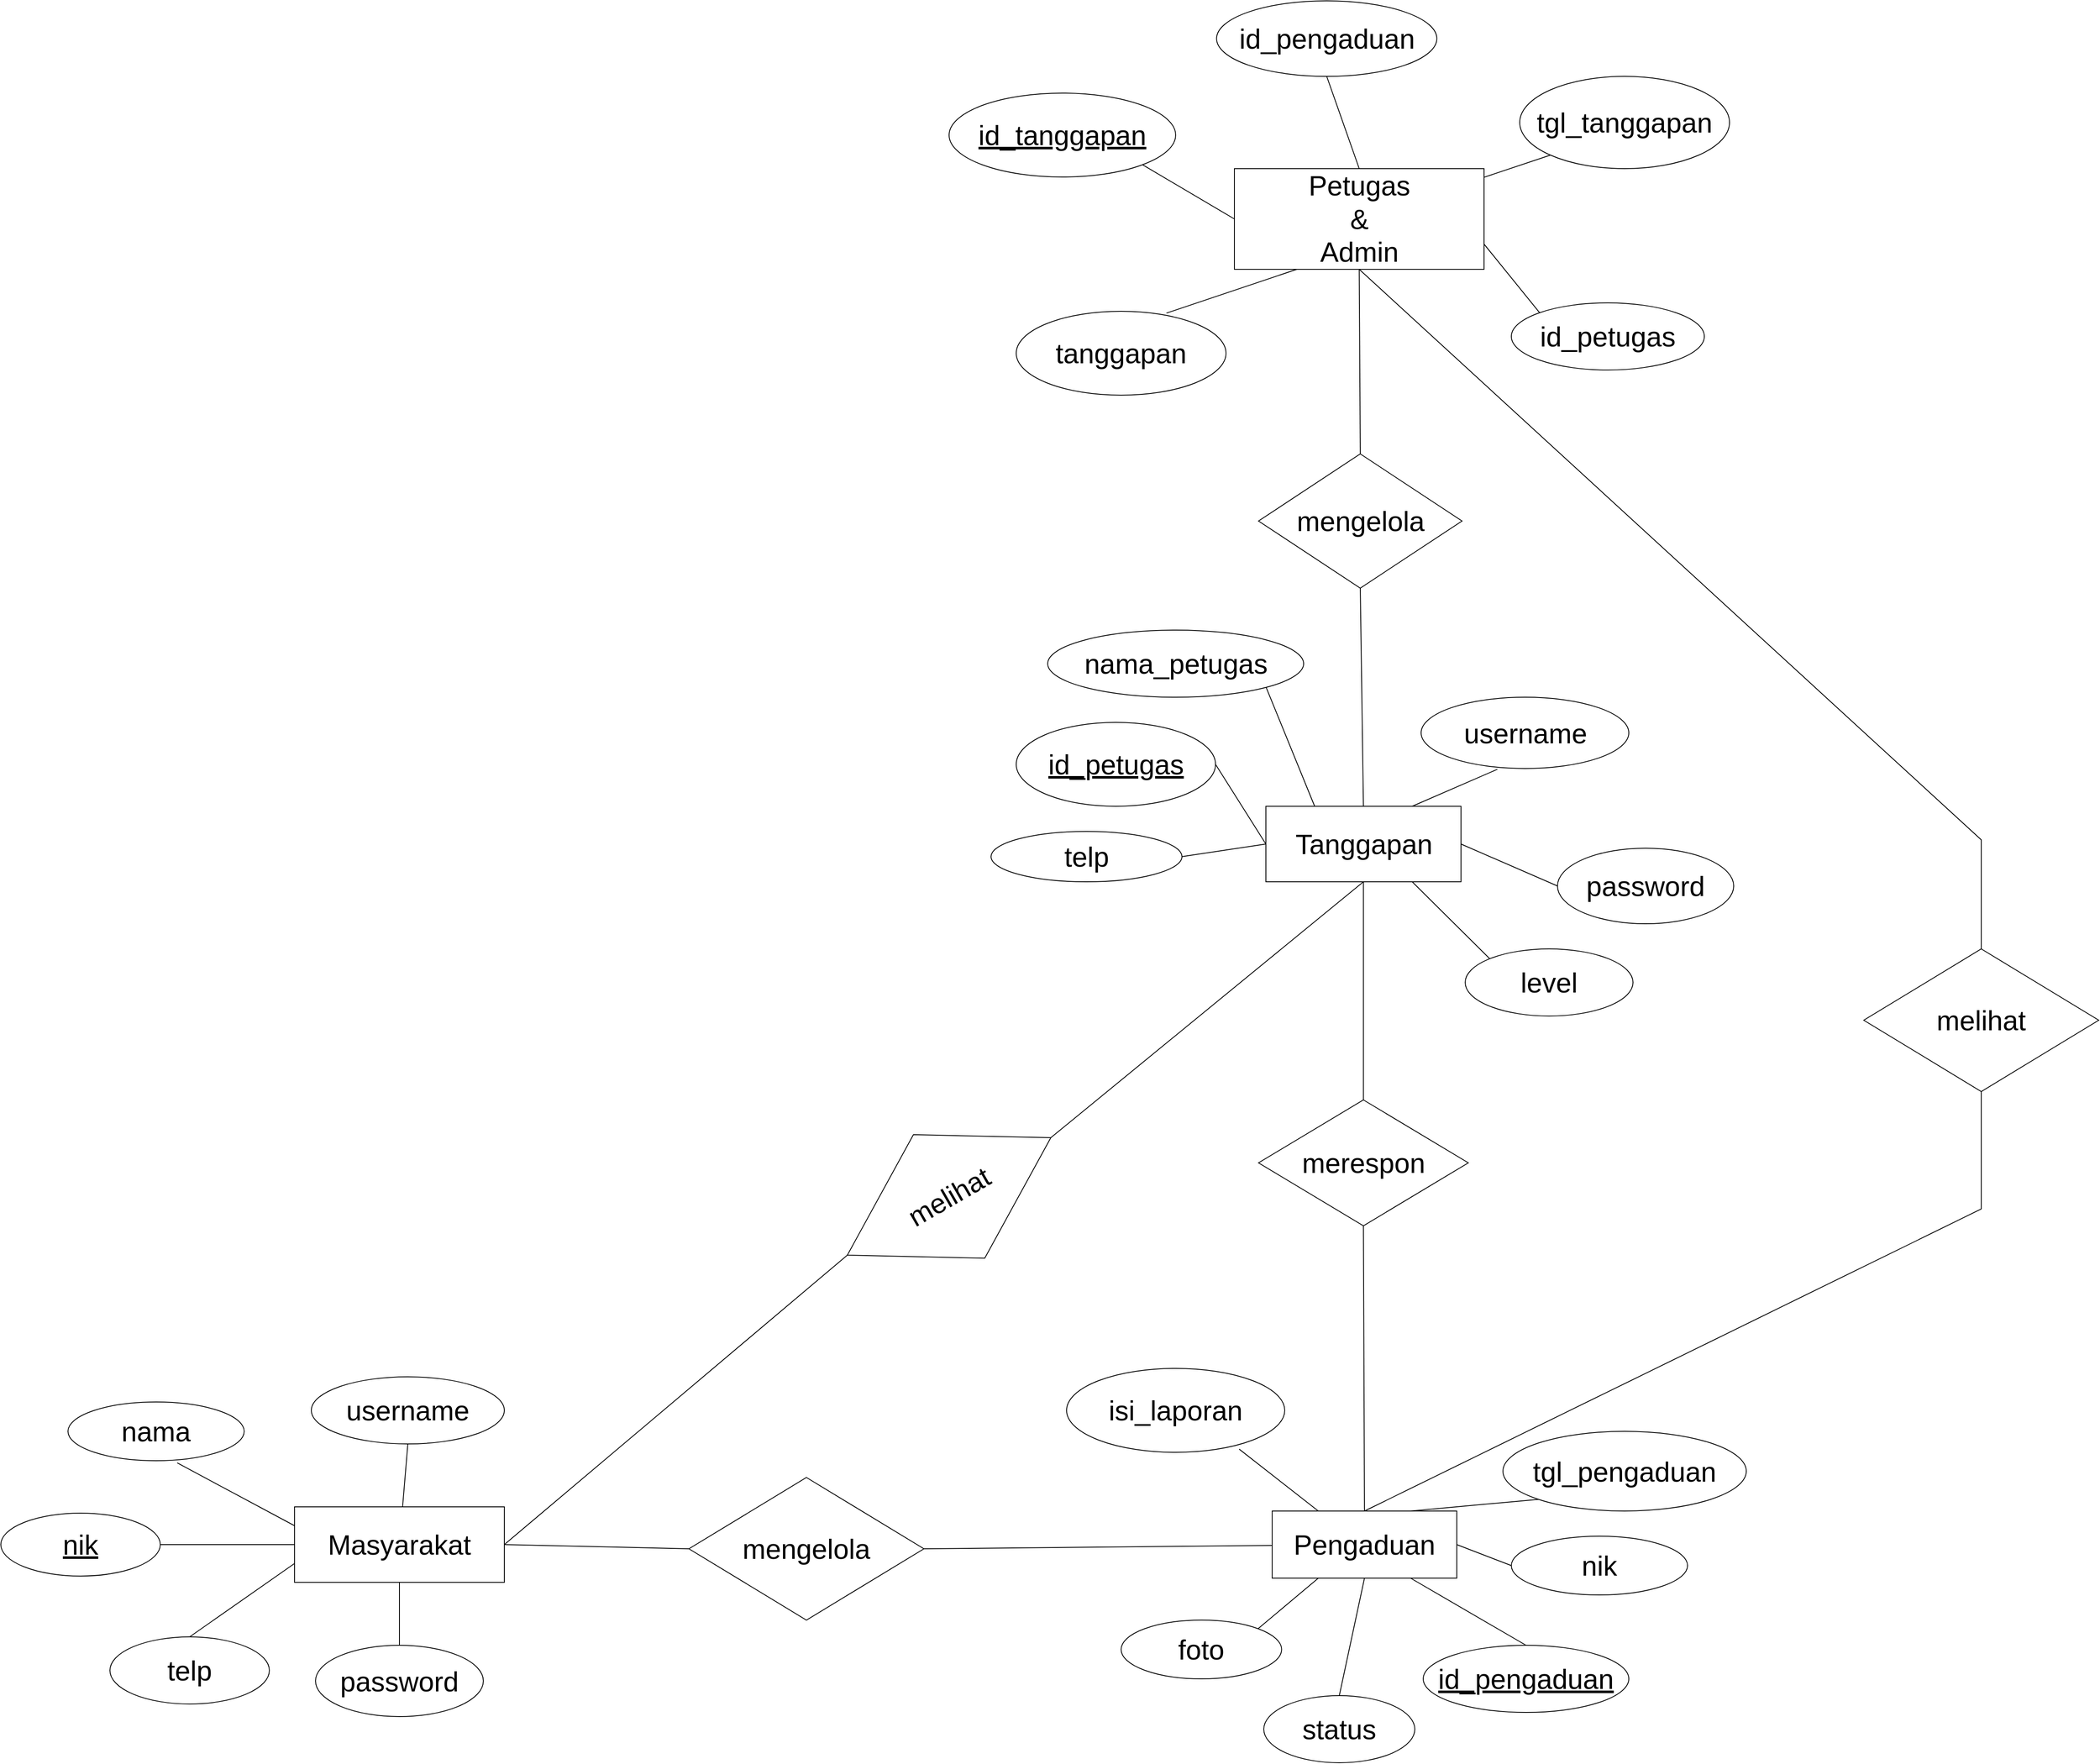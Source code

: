 <mxfile version="21.0.6" type="device" pages="2"><diagram name="ERD" id="j4O7HJhk16tcOZFbGSNG"><mxGraphModel dx="5797" dy="4474" grid="1" gridSize="10" guides="1" tooltips="1" connect="1" arrows="1" fold="1" page="1" pageScale="1" pageWidth="850" pageHeight="1100" math="0" shadow="0"><root><mxCell id="0"/><mxCell id="1" parent="0"/><mxCell id="J1m38isGPQo5MhnJys8p-1" value="Masyarakat" style="rounded=0;whiteSpace=wrap;html=1;fontSize=33;" parent="1" vertex="1"><mxGeometry x="-790" y="625" width="250" height="90" as="geometry"/></mxCell><mxCell id="J1m38isGPQo5MhnJys8p-2" value="Pengaduan" style="rounded=0;whiteSpace=wrap;html=1;fontSize=33;" parent="1" vertex="1"><mxGeometry x="375" y="630" width="220" height="80" as="geometry"/></mxCell><mxCell id="J1m38isGPQo5MhnJys8p-3" value="Tanggapan" style="rounded=0;whiteSpace=wrap;html=1;fontSize=33;" parent="1" vertex="1"><mxGeometry x="367.5" y="-210" width="232.5" height="90" as="geometry"/></mxCell><mxCell id="J1m38isGPQo5MhnJys8p-4" value="Petugas&lt;br style=&quot;font-size: 33px;&quot;&gt;&amp;amp;&lt;br style=&quot;font-size: 33px;&quot;&gt;Admin" style="rounded=0;whiteSpace=wrap;html=1;fontSize=33;" parent="1" vertex="1"><mxGeometry x="330" y="-970" width="297.5" height="120" as="geometry"/></mxCell><mxCell id="J1m38isGPQo5MhnJys8p-5" value="&lt;u style=&quot;font-size: 33px;&quot;&gt;nik&lt;/u&gt;" style="ellipse;whiteSpace=wrap;html=1;fontSize=33;" parent="1" vertex="1"><mxGeometry x="-1140" y="632.5" width="190" height="75" as="geometry"/></mxCell><mxCell id="J1m38isGPQo5MhnJys8p-6" value="nama" style="ellipse;whiteSpace=wrap;html=1;fontSize=33;" parent="1" vertex="1"><mxGeometry x="-1060" y="500" width="210" height="70" as="geometry"/></mxCell><mxCell id="J1m38isGPQo5MhnJys8p-7" value="password" style="ellipse;whiteSpace=wrap;html=1;fontSize=33;" parent="1" vertex="1"><mxGeometry x="-765" y="790" width="200" height="85" as="geometry"/></mxCell><mxCell id="J1m38isGPQo5MhnJys8p-8" value="username" style="ellipse;whiteSpace=wrap;html=1;fontSize=33;" parent="1" vertex="1"><mxGeometry x="-770" y="470" width="230" height="80" as="geometry"/></mxCell><mxCell id="J1m38isGPQo5MhnJys8p-9" value="telp" style="ellipse;whiteSpace=wrap;html=1;fontSize=33;" parent="1" vertex="1"><mxGeometry x="-1010" y="780" width="190" height="80" as="geometry"/></mxCell><mxCell id="J1m38isGPQo5MhnJys8p-10" value="&lt;u style=&quot;font-size: 33px;&quot;&gt;id_pengaduan&lt;/u&gt;" style="ellipse;whiteSpace=wrap;html=1;fontSize=33;" parent="1" vertex="1"><mxGeometry x="555" y="790" width="245" height="80" as="geometry"/></mxCell><mxCell id="J1m38isGPQo5MhnJys8p-11" value="tgl_pengaduan" style="ellipse;whiteSpace=wrap;html=1;fontSize=33;" parent="1" vertex="1"><mxGeometry x="650" y="535" width="290" height="95" as="geometry"/></mxCell><mxCell id="J1m38isGPQo5MhnJys8p-12" value="nik" style="ellipse;whiteSpace=wrap;html=1;fontSize=33;" parent="1" vertex="1"><mxGeometry x="660" y="660" width="210" height="70" as="geometry"/></mxCell><mxCell id="J1m38isGPQo5MhnJys8p-13" value="isi_laporan" style="ellipse;whiteSpace=wrap;html=1;fontSize=33;" parent="1" vertex="1"><mxGeometry x="130" y="460" width="260" height="100" as="geometry"/></mxCell><mxCell id="J1m38isGPQo5MhnJys8p-14" value="foto" style="ellipse;whiteSpace=wrap;html=1;fontSize=33;" parent="1" vertex="1"><mxGeometry x="195" y="760" width="191.25" height="70" as="geometry"/></mxCell><mxCell id="J1m38isGPQo5MhnJys8p-15" value="status" style="ellipse;whiteSpace=wrap;html=1;fontSize=33;" parent="1" vertex="1"><mxGeometry x="365" y="850" width="180" height="80" as="geometry"/></mxCell><mxCell id="J1m38isGPQo5MhnJys8p-16" value="&lt;u style=&quot;font-size: 33px;&quot;&gt;id_petugas&lt;/u&gt;" style="ellipse;whiteSpace=wrap;html=1;fontSize=33;" parent="1" vertex="1"><mxGeometry x="70" y="-310" width="237.5" height="100" as="geometry"/></mxCell><mxCell id="J1m38isGPQo5MhnJys8p-17" value="nama_petugas" style="ellipse;whiteSpace=wrap;html=1;fontSize=33;" parent="1" vertex="1"><mxGeometry x="107.5" y="-420" width="305" height="80" as="geometry"/></mxCell><mxCell id="J1m38isGPQo5MhnJys8p-18" value="username" style="ellipse;whiteSpace=wrap;html=1;fontSize=33;" parent="1" vertex="1"><mxGeometry x="552.5" y="-340" width="247.5" height="85" as="geometry"/></mxCell><mxCell id="J1m38isGPQo5MhnJys8p-19" value="telp" style="ellipse;whiteSpace=wrap;html=1;fontSize=33;" parent="1" vertex="1"><mxGeometry x="40" y="-180" width="227.5" height="60" as="geometry"/></mxCell><mxCell id="J1m38isGPQo5MhnJys8p-20" value="level" style="ellipse;whiteSpace=wrap;html=1;fontSize=33;" parent="1" vertex="1"><mxGeometry x="605" y="-40" width="200" height="80" as="geometry"/></mxCell><mxCell id="J1m38isGPQo5MhnJys8p-21" value="password" style="ellipse;whiteSpace=wrap;html=1;fontSize=33;" parent="1" vertex="1"><mxGeometry x="715" y="-160" width="210" height="90" as="geometry"/></mxCell><mxCell id="J1m38isGPQo5MhnJys8p-22" value="&lt;u style=&quot;font-size: 33px;&quot;&gt;id_tanggapan&lt;/u&gt;" style="ellipse;whiteSpace=wrap;html=1;fontSize=33;" parent="1" vertex="1"><mxGeometry x="-10" y="-1060" width="270" height="100" as="geometry"/></mxCell><mxCell id="J1m38isGPQo5MhnJys8p-23" value="id_pengaduan" style="ellipse;whiteSpace=wrap;html=1;fontSize=33;" parent="1" vertex="1"><mxGeometry x="308.75" y="-1170" width="262.5" height="90" as="geometry"/></mxCell><mxCell id="J1m38isGPQo5MhnJys8p-24" value="tgl_tanggapan" style="ellipse;whiteSpace=wrap;html=1;fontSize=33;" parent="1" vertex="1"><mxGeometry x="670" y="-1080" width="250" height="110" as="geometry"/></mxCell><mxCell id="J1m38isGPQo5MhnJys8p-25" value="id_petugas" style="ellipse;whiteSpace=wrap;html=1;fontSize=33;" parent="1" vertex="1"><mxGeometry x="660" y="-810" width="230" height="80" as="geometry"/></mxCell><mxCell id="J1m38isGPQo5MhnJys8p-26" value="tanggapan" style="ellipse;whiteSpace=wrap;html=1;fontSize=33;" parent="1" vertex="1"><mxGeometry x="70" y="-800" width="250" height="100" as="geometry"/></mxCell><mxCell id="J1m38isGPQo5MhnJys8p-27" value="mengelola" style="rhombus;whiteSpace=wrap;html=1;fontSize=33;" parent="1" vertex="1"><mxGeometry x="-320" y="590" width="280" height="170" as="geometry"/></mxCell><mxCell id="J1m38isGPQo5MhnJys8p-28" value="" style="endArrow=none;html=1;rounded=0;fontSize=33;entryX=0;entryY=0.5;entryDx=0;entryDy=0;exitX=1;exitY=0.5;exitDx=0;exitDy=0;" parent="1" source="J1m38isGPQo5MhnJys8p-1" target="J1m38isGPQo5MhnJys8p-27" edge="1"><mxGeometry width="50" height="50" relative="1" as="geometry"><mxPoint x="-870" y="640" as="sourcePoint"/><mxPoint x="-340" y="670" as="targetPoint"/></mxGeometry></mxCell><mxCell id="J1m38isGPQo5MhnJys8p-29" value="" style="endArrow=none;html=1;rounded=0;fontSize=33;exitX=1;exitY=0.5;exitDx=0;exitDy=0;" parent="1" source="J1m38isGPQo5MhnJys8p-27" target="J1m38isGPQo5MhnJys8p-2" edge="1"><mxGeometry width="50" height="50" relative="1" as="geometry"><mxPoint x="-335" y="595" as="sourcePoint"/><mxPoint x="-85" y="590" as="targetPoint"/></mxGeometry></mxCell><mxCell id="J1m38isGPQo5MhnJys8p-30" value="mengelola" style="rhombus;whiteSpace=wrap;html=1;fontSize=33;" parent="1" vertex="1"><mxGeometry x="358.75" y="-630" width="242.5" height="160" as="geometry"/></mxCell><mxCell id="J1m38isGPQo5MhnJys8p-31" value="" style="endArrow=none;html=1;rounded=0;fontSize=33;entryX=0.5;entryY=0;entryDx=0;entryDy=0;exitX=0.5;exitY=1;exitDx=0;exitDy=0;" parent="1" source="J1m38isGPQo5MhnJys8p-4" target="J1m38isGPQo5MhnJys8p-30" edge="1"><mxGeometry width="50" height="50" relative="1" as="geometry"><mxPoint x="1347.5" y="70" as="sourcePoint"/><mxPoint x="1397.5" y="20" as="targetPoint"/></mxGeometry></mxCell><mxCell id="J1m38isGPQo5MhnJys8p-32" value="" style="endArrow=none;html=1;rounded=0;fontSize=33;entryX=0.5;entryY=0;entryDx=0;entryDy=0;exitX=0.5;exitY=1;exitDx=0;exitDy=0;" parent="1" source="J1m38isGPQo5MhnJys8p-30" target="J1m38isGPQo5MhnJys8p-3" edge="1"><mxGeometry width="50" height="50" relative="1" as="geometry"><mxPoint x="1307.5" y="455" as="sourcePoint"/><mxPoint x="1587.5" y="460" as="targetPoint"/></mxGeometry></mxCell><mxCell id="J1m38isGPQo5MhnJys8p-34" value="merespon" style="rhombus;whiteSpace=wrap;html=1;fontSize=33;" parent="1" vertex="1"><mxGeometry x="358.75" y="140" width="250" height="150" as="geometry"/></mxCell><mxCell id="J1m38isGPQo5MhnJys8p-35" value="" style="endArrow=none;html=1;rounded=0;fontSize=33;entryX=0.5;entryY=0;entryDx=0;entryDy=0;exitX=0.5;exitY=1;exitDx=0;exitDy=0;" parent="1" source="J1m38isGPQo5MhnJys8p-3" target="J1m38isGPQo5MhnJys8p-34" edge="1"><mxGeometry width="50" height="50" relative="1" as="geometry"><mxPoint x="435" y="-190" as="sourcePoint"/><mxPoint x="445" y="-230" as="targetPoint"/></mxGeometry></mxCell><mxCell id="J1m38isGPQo5MhnJys8p-36" value="" style="endArrow=none;html=1;rounded=0;fontSize=33;entryX=0.5;entryY=0;entryDx=0;entryDy=0;exitX=0.5;exitY=1;exitDx=0;exitDy=0;" parent="1" source="J1m38isGPQo5MhnJys8p-34" target="J1m38isGPQo5MhnJys8p-2" edge="1"><mxGeometry width="50" height="50" relative="1" as="geometry"><mxPoint x="475" y="460" as="sourcePoint"/><mxPoint x="480" y="420" as="targetPoint"/></mxGeometry></mxCell><mxCell id="J1m38isGPQo5MhnJys8p-37" value="" style="endArrow=none;html=1;rounded=0;fontSize=33;entryX=1;entryY=0.5;entryDx=0;entryDy=0;exitX=0;exitY=0.5;exitDx=0;exitDy=0;" parent="1" source="J1m38isGPQo5MhnJys8p-1" target="J1m38isGPQo5MhnJys8p-5" edge="1"><mxGeometry width="50" height="50" relative="1" as="geometry"><mxPoint x="-1000" y="870" as="sourcePoint"/><mxPoint x="-950" y="820" as="targetPoint"/></mxGeometry></mxCell><mxCell id="J1m38isGPQo5MhnJys8p-38" value="" style="endArrow=none;html=1;rounded=0;fontSize=33;entryX=0.62;entryY=1.037;entryDx=0;entryDy=0;exitX=0;exitY=0.25;exitDx=0;exitDy=0;entryPerimeter=0;" parent="1" source="J1m38isGPQo5MhnJys8p-1" target="J1m38isGPQo5MhnJys8p-6" edge="1"><mxGeometry width="50" height="50" relative="1" as="geometry"><mxPoint x="-790" y="710" as="sourcePoint"/><mxPoint x="-880" y="700" as="targetPoint"/></mxGeometry></mxCell><mxCell id="J1m38isGPQo5MhnJys8p-39" value="" style="endArrow=none;html=1;rounded=0;fontSize=33;entryX=0.5;entryY=1;entryDx=0;entryDy=0;" parent="1" source="J1m38isGPQo5MhnJys8p-1" target="J1m38isGPQo5MhnJys8p-8" edge="1"><mxGeometry width="50" height="50" relative="1" as="geometry"><mxPoint x="-470" y="960" as="sourcePoint"/><mxPoint x="-846" y="652" as="targetPoint"/></mxGeometry></mxCell><mxCell id="J1m38isGPQo5MhnJys8p-40" value="" style="endArrow=none;html=1;rounded=0;fontSize=33;entryX=0.5;entryY=0;entryDx=0;entryDy=0;exitX=0;exitY=0.75;exitDx=0;exitDy=0;" parent="1" source="J1m38isGPQo5MhnJys8p-1" target="J1m38isGPQo5MhnJys8p-9" edge="1"><mxGeometry width="50" height="50" relative="1" as="geometry"><mxPoint x="-790" y="695" as="sourcePoint"/><mxPoint x="-846" y="652" as="targetPoint"/></mxGeometry></mxCell><mxCell id="J1m38isGPQo5MhnJys8p-41" value="" style="endArrow=none;html=1;rounded=0;fontSize=33;entryX=0.5;entryY=0;entryDx=0;entryDy=0;exitX=0.5;exitY=1;exitDx=0;exitDy=0;" parent="1" source="J1m38isGPQo5MhnJys8p-1" target="J1m38isGPQo5MhnJys8p-7" edge="1"><mxGeometry width="50" height="50" relative="1" as="geometry"><mxPoint x="-790" y="725" as="sourcePoint"/><mxPoint x="-850" y="750" as="targetPoint"/></mxGeometry></mxCell><mxCell id="J1m38isGPQo5MhnJys8p-42" value="" style="endArrow=none;html=1;rounded=0;fontSize=33;entryX=0.25;entryY=1;entryDx=0;entryDy=0;exitX=1;exitY=0;exitDx=0;exitDy=0;" parent="1" source="J1m38isGPQo5MhnJys8p-14" target="J1m38isGPQo5MhnJys8p-2" edge="1"><mxGeometry width="50" height="50" relative="1" as="geometry"><mxPoint x="-365" y="720" as="sourcePoint"/><mxPoint x="-315" y="750" as="targetPoint"/></mxGeometry></mxCell><mxCell id="J1m38isGPQo5MhnJys8p-43" value="" style="endArrow=none;html=1;rounded=0;fontSize=33;entryX=0.5;entryY=1;entryDx=0;entryDy=0;exitX=0.5;exitY=0;exitDx=0;exitDy=0;" parent="1" source="J1m38isGPQo5MhnJys8p-15" target="J1m38isGPQo5MhnJys8p-2" edge="1"><mxGeometry width="50" height="50" relative="1" as="geometry"><mxPoint x="357" y="747" as="sourcePoint"/><mxPoint x="415" y="720" as="targetPoint"/></mxGeometry></mxCell><mxCell id="J1m38isGPQo5MhnJys8p-44" value="" style="endArrow=none;html=1;rounded=0;fontSize=33;entryX=0.5;entryY=0;entryDx=0;entryDy=0;exitX=0.75;exitY=1;exitDx=0;exitDy=0;" parent="1" source="J1m38isGPQo5MhnJys8p-2" target="J1m38isGPQo5MhnJys8p-10" edge="1"><mxGeometry width="50" height="50" relative="1" as="geometry"><mxPoint x="455" y="790" as="sourcePoint"/><mxPoint x="445" y="720" as="targetPoint"/></mxGeometry></mxCell><mxCell id="J1m38isGPQo5MhnJys8p-45" value="" style="endArrow=none;html=1;rounded=0;fontSize=33;entryX=1;entryY=0.5;entryDx=0;entryDy=0;exitX=0;exitY=0.5;exitDx=0;exitDy=0;" parent="1" source="J1m38isGPQo5MhnJys8p-12" target="J1m38isGPQo5MhnJys8p-2" edge="1"><mxGeometry width="50" height="50" relative="1" as="geometry"><mxPoint x="475" y="720" as="sourcePoint"/><mxPoint x="545" y="765" as="targetPoint"/></mxGeometry></mxCell><mxCell id="J1m38isGPQo5MhnJys8p-46" value="" style="endArrow=none;html=1;rounded=0;fontSize=33;entryX=0;entryY=1;entryDx=0;entryDy=0;exitX=0.75;exitY=0;exitDx=0;exitDy=0;" parent="1" source="J1m38isGPQo5MhnJys8p-2" target="J1m38isGPQo5MhnJys8p-11" edge="1"><mxGeometry width="50" height="50" relative="1" as="geometry"><mxPoint x="575" y="690" as="sourcePoint"/><mxPoint x="505" y="690" as="targetPoint"/></mxGeometry></mxCell><mxCell id="J1m38isGPQo5MhnJys8p-47" value="" style="endArrow=none;html=1;rounded=0;fontSize=33;entryX=0.791;entryY=0.962;entryDx=0;entryDy=0;exitX=0.25;exitY=0;exitDx=0;exitDy=0;entryPerimeter=0;" parent="1" source="J1m38isGPQo5MhnJys8p-2" target="J1m38isGPQo5MhnJys8p-13" edge="1"><mxGeometry width="50" height="50" relative="1" as="geometry"><mxPoint x="475" y="660" as="sourcePoint"/><mxPoint x="545" y="615" as="targetPoint"/></mxGeometry></mxCell><mxCell id="J1m38isGPQo5MhnJys8p-48" value="" style="endArrow=none;html=1;rounded=0;fontSize=33;entryX=0;entryY=0;entryDx=0;entryDy=0;exitX=0.75;exitY=1;exitDx=0;exitDy=0;" parent="1" source="J1m38isGPQo5MhnJys8p-3" target="J1m38isGPQo5MhnJys8p-20" edge="1"><mxGeometry width="50" height="50" relative="1" as="geometry"><mxPoint x="472.5" y="430" as="sourcePoint"/><mxPoint x="542.5" y="385" as="targetPoint"/></mxGeometry></mxCell><mxCell id="J1m38isGPQo5MhnJys8p-49" value="" style="endArrow=none;html=1;rounded=0;fontSize=33;entryX=1;entryY=0.5;entryDx=0;entryDy=0;exitX=0;exitY=0.5;exitDx=0;exitDy=0;" parent="1" source="J1m38isGPQo5MhnJys8p-21" target="J1m38isGPQo5MhnJys8p-3" edge="1"><mxGeometry width="50" height="50" relative="1" as="geometry"><mxPoint x="472.5" y="-100" as="sourcePoint"/><mxPoint x="490.5" y="-43" as="targetPoint"/></mxGeometry></mxCell><mxCell id="J1m38isGPQo5MhnJys8p-50" value="" style="endArrow=none;html=1;rounded=0;fontSize=33;entryX=0.75;entryY=0;entryDx=0;entryDy=0;exitX=0.367;exitY=1.011;exitDx=0;exitDy=0;exitPerimeter=0;" parent="1" source="J1m38isGPQo5MhnJys8p-18" target="J1m38isGPQo5MhnJys8p-3" edge="1"><mxGeometry width="50" height="50" relative="1" as="geometry"><mxPoint x="562.5" y="-130" as="sourcePoint"/><mxPoint x="502.5" y="-130" as="targetPoint"/></mxGeometry></mxCell><mxCell id="J1m38isGPQo5MhnJys8p-51" value="" style="endArrow=none;html=1;rounded=0;fontSize=33;entryX=0.25;entryY=0;entryDx=0;entryDy=0;exitX=1;exitY=1;exitDx=0;exitDy=0;" parent="1" source="J1m38isGPQo5MhnJys8p-17" target="J1m38isGPQo5MhnJys8p-3" edge="1"><mxGeometry width="50" height="50" relative="1" as="geometry"><mxPoint x="546.5" y="-194" as="sourcePoint"/><mxPoint x="472.5" y="-160" as="targetPoint"/></mxGeometry></mxCell><mxCell id="J1m38isGPQo5MhnJys8p-52" value="" style="endArrow=none;html=1;rounded=0;fontSize=33;exitX=1;exitY=0.5;exitDx=0;exitDy=0;entryX=0;entryY=0.5;entryDx=0;entryDy=0;" parent="1" source="J1m38isGPQo5MhnJys8p-16" target="J1m38isGPQo5MhnJys8p-3" edge="1"><mxGeometry width="50" height="50" relative="1" as="geometry"><mxPoint x="369.5" y="-202" as="sourcePoint"/><mxPoint x="372.5" y="-140" as="targetPoint"/></mxGeometry></mxCell><mxCell id="J1m38isGPQo5MhnJys8p-53" value="" style="endArrow=none;html=1;rounded=0;fontSize=33;exitX=1;exitY=0.5;exitDx=0;exitDy=0;entryX=0;entryY=0.5;entryDx=0;entryDy=0;" parent="1" source="J1m38isGPQo5MhnJys8p-19" target="J1m38isGPQo5MhnJys8p-3" edge="1"><mxGeometry width="50" height="50" relative="1" as="geometry"><mxPoint x="342.5" y="-115" as="sourcePoint"/><mxPoint x="382.5" y="-130" as="targetPoint"/></mxGeometry></mxCell><mxCell id="J1m38isGPQo5MhnJys8p-54" value="" style="endArrow=none;html=1;rounded=0;fontSize=33;exitX=0.716;exitY=0.022;exitDx=0;exitDy=0;entryX=0.25;entryY=1;entryDx=0;entryDy=0;exitPerimeter=0;" parent="1" source="J1m38isGPQo5MhnJys8p-26" target="J1m38isGPQo5MhnJys8p-4" edge="1"><mxGeometry width="50" height="50" relative="1" as="geometry"><mxPoint x="277.5" y="-660" as="sourcePoint"/><mxPoint x="357.5" y="-710" as="targetPoint"/></mxGeometry></mxCell><mxCell id="J1m38isGPQo5MhnJys8p-55" value="" style="endArrow=none;html=1;rounded=0;fontSize=33;exitX=0;exitY=0.5;exitDx=0;exitDy=0;entryX=1;entryY=1;entryDx=0;entryDy=0;" parent="1" source="J1m38isGPQo5MhnJys8p-4" target="J1m38isGPQo5MhnJys8p-22" edge="1"><mxGeometry width="50" height="50" relative="1" as="geometry"><mxPoint x="353.5" y="-809" as="sourcePoint"/><mxPoint x="417.5" y="-860" as="targetPoint"/></mxGeometry></mxCell><mxCell id="J1m38isGPQo5MhnJys8p-56" value="" style="endArrow=none;html=1;rounded=0;fontSize=33;exitX=0.5;exitY=0;exitDx=0;exitDy=0;entryX=0.5;entryY=1;entryDx=0;entryDy=0;" parent="1" source="J1m38isGPQo5MhnJys8p-4" target="J1m38isGPQo5MhnJys8p-23" edge="1"><mxGeometry width="50" height="50" relative="1" as="geometry"><mxPoint x="387.5" y="-890" as="sourcePoint"/><mxPoint x="329.5" y="-927" as="targetPoint"/></mxGeometry></mxCell><mxCell id="J1m38isGPQo5MhnJys8p-57" value="" style="endArrow=none;html=1;rounded=0;fontSize=33;entryX=0;entryY=1;entryDx=0;entryDy=0;" parent="1" source="J1m38isGPQo5MhnJys8p-4" target="J1m38isGPQo5MhnJys8p-24" edge="1"><mxGeometry width="50" height="50" relative="1" as="geometry"><mxPoint x="690" y="-960" as="sourcePoint"/><mxPoint x="770" y="-950" as="targetPoint"/></mxGeometry></mxCell><mxCell id="J1m38isGPQo5MhnJys8p-58" value="" style="endArrow=none;html=1;rounded=0;fontSize=33;exitX=1;exitY=0.75;exitDx=0;exitDy=0;entryX=0;entryY=0;entryDx=0;entryDy=0;" parent="1" source="J1m38isGPQo5MhnJys8p-4" target="J1m38isGPQo5MhnJys8p-25" edge="1"><mxGeometry width="50" height="50" relative="1" as="geometry"><mxPoint x="690" y="-900" as="sourcePoint"/><mxPoint x="783" y="-927" as="targetPoint"/></mxGeometry></mxCell><mxCell id="Cb0PXUoDEJikn8jMeqPt-1" value="melihat" style="rhombus;whiteSpace=wrap;html=1;fontSize=33;rotation=-30;" parent="1" vertex="1"><mxGeometry x="-150" y="170" width="280" height="170" as="geometry"/></mxCell><mxCell id="Cb0PXUoDEJikn8jMeqPt-2" value="" style="endArrow=none;html=1;rounded=0;fontSize=33;entryX=0;entryY=0.5;entryDx=0;entryDy=0;exitX=1;exitY=0.5;exitDx=0;exitDy=0;" parent="1" source="J1m38isGPQo5MhnJys8p-1" target="Cb0PXUoDEJikn8jMeqPt-1" edge="1"><mxGeometry width="50" height="50" relative="1" as="geometry"><mxPoint x="-520" y="520" as="sourcePoint"/><mxPoint x="-310" y="685" as="targetPoint"/></mxGeometry></mxCell><mxCell id="Cb0PXUoDEJikn8jMeqPt-3" value="" style="endArrow=none;html=1;rounded=0;fontSize=33;entryX=1;entryY=0.5;entryDx=0;entryDy=0;exitX=0.5;exitY=1;exitDx=0;exitDy=0;" parent="1" source="J1m38isGPQo5MhnJys8p-3" target="Cb0PXUoDEJikn8jMeqPt-1" edge="1"><mxGeometry width="50" height="50" relative="1" as="geometry"><mxPoint x="-530" y="680" as="sourcePoint"/><mxPoint x="-191" y="255" as="targetPoint"/></mxGeometry></mxCell><mxCell id="Cb0PXUoDEJikn8jMeqPt-4" value="melihat" style="rhombus;whiteSpace=wrap;html=1;fontSize=33;rotation=0;" parent="1" vertex="1"><mxGeometry x="1080" y="-40" width="280" height="170" as="geometry"/></mxCell><mxCell id="Cb0PXUoDEJikn8jMeqPt-5" value="" style="endArrow=none;html=1;rounded=0;fontSize=33;entryX=0.5;entryY=0;entryDx=0;entryDy=0;exitX=0.5;exitY=1;exitDx=0;exitDy=0;" parent="1" source="Cb0PXUoDEJikn8jMeqPt-4" target="J1m38isGPQo5MhnJys8p-2" edge="1"><mxGeometry width="50" height="50" relative="1" as="geometry"><mxPoint x="494" y="-110" as="sourcePoint"/><mxPoint x="121" y="195" as="targetPoint"/><Array as="points"><mxPoint x="1220" y="270"/></Array></mxGeometry></mxCell><mxCell id="Cb0PXUoDEJikn8jMeqPt-6" value="" style="endArrow=none;html=1;rounded=0;fontSize=33;entryX=0.5;entryY=1;entryDx=0;entryDy=0;exitX=0.5;exitY=0;exitDx=0;exitDy=0;" parent="1" source="Cb0PXUoDEJikn8jMeqPt-4" target="J1m38isGPQo5MhnJys8p-4" edge="1"><mxGeometry width="50" height="50" relative="1" as="geometry"><mxPoint x="1270" y="160" as="sourcePoint"/><mxPoint x="495" y="640" as="targetPoint"/><Array as="points"><mxPoint x="1220" y="-170"/></Array></mxGeometry></mxCell></root></mxGraphModel></diagram><diagram id="C73IrRLZz5LAkw61D68h" name="FLOWCHART"><mxGraphModel dx="10410" dy="11907" grid="1" gridSize="10" guides="1" tooltips="1" connect="1" arrows="1" fold="1" page="1" pageScale="1" pageWidth="850" pageHeight="1100" math="0" shadow="0"><root><mxCell id="0"/><mxCell id="1" parent="0"/><mxCell id="R--lxa1RnAFS_VEzQ-__-11" style="edgeStyle=orthogonalEdgeStyle;rounded=0;orthogonalLoop=1;jettySize=auto;html=1;entryX=0.5;entryY=0;entryDx=0;entryDy=0;fontSize=33;" parent="1" source="R--lxa1RnAFS_VEzQ-__-1" target="R--lxa1RnAFS_VEzQ-__-3" edge="1"><mxGeometry relative="1" as="geometry"/></mxCell><mxCell id="R--lxa1RnAFS_VEzQ-__-1" value="Mulai" style="ellipse;whiteSpace=wrap;html=1;fontSize=33;" parent="1" vertex="1"><mxGeometry x="320" y="40" width="180" height="80" as="geometry"/></mxCell><mxCell id="R--lxa1RnAFS_VEzQ-__-14" style="edgeStyle=orthogonalEdgeStyle;rounded=0;orthogonalLoop=1;jettySize=auto;html=1;entryX=0.5;entryY=0;entryDx=0;entryDy=0;fontSize=33;" parent="1" source="R--lxa1RnAFS_VEzQ-__-2" target="R--lxa1RnAFS_VEzQ-__-5" edge="1"><mxGeometry relative="1" as="geometry"/></mxCell><mxCell id="R--lxa1RnAFS_VEzQ-__-2" value="Benar?" style="rhombus;whiteSpace=wrap;html=1;fontSize=33;" parent="1" vertex="1"><mxGeometry x="310" y="800" width="200" height="190" as="geometry"/></mxCell><mxCell id="R--lxa1RnAFS_VEzQ-__-12" style="edgeStyle=orthogonalEdgeStyle;rounded=0;orthogonalLoop=1;jettySize=auto;html=1;entryX=0.5;entryY=0;entryDx=0;entryDy=0;fontSize=33;" parent="1" source="R--lxa1RnAFS_VEzQ-__-3" target="R--lxa1RnAFS_VEzQ-__-4" edge="1"><mxGeometry relative="1" as="geometry"/></mxCell><mxCell id="R--lxa1RnAFS_VEzQ-__-3" value="Halaman&lt;br&gt;Login" style="shape=parallelogram;perimeter=parallelogramPerimeter;whiteSpace=wrap;html=1;fixedSize=1;fontSize=33;" parent="1" vertex="1"><mxGeometry x="290" y="260" width="240" height="130" as="geometry"/></mxCell><mxCell id="R--lxa1RnAFS_VEzQ-__-13" style="edgeStyle=orthogonalEdgeStyle;rounded=0;orthogonalLoop=1;jettySize=auto;html=1;entryX=0.5;entryY=0;entryDx=0;entryDy=0;fontSize=33;" parent="1" source="R--lxa1RnAFS_VEzQ-__-4" target="R--lxa1RnAFS_VEzQ-__-2" edge="1"><mxGeometry relative="1" as="geometry"/></mxCell><mxCell id="R--lxa1RnAFS_VEzQ-__-4" value="User&lt;br&gt;menginput&lt;br&gt;data login" style="shape=parallelogram;perimeter=parallelogramPerimeter;whiteSpace=wrap;html=1;fixedSize=1;fontSize=33;" parent="1" vertex="1"><mxGeometry x="290" y="540" width="240" height="130" as="geometry"/></mxCell><mxCell id="R--lxa1RnAFS_VEzQ-__-15" style="edgeStyle=orthogonalEdgeStyle;rounded=0;orthogonalLoop=1;jettySize=auto;html=1;entryX=0.5;entryY=0;entryDx=0;entryDy=0;fontSize=33;" parent="1" source="R--lxa1RnAFS_VEzQ-__-5" target="R--lxa1RnAFS_VEzQ-__-7" edge="1"><mxGeometry relative="1" as="geometry"/></mxCell><mxCell id="R--lxa1RnAFS_VEzQ-__-5" value="Dashboard&lt;br&gt;Masyarakat" style="shape=parallelogram;perimeter=parallelogramPerimeter;whiteSpace=wrap;html=1;fixedSize=1;fontSize=33;" parent="1" vertex="1"><mxGeometry x="290" y="1190" width="240" height="130" as="geometry"/></mxCell><mxCell id="TkJjJxY81HoWhhdB8Krq-4" style="edgeStyle=orthogonalEdgeStyle;rounded=0;orthogonalLoop=1;jettySize=auto;html=1;entryX=0.5;entryY=0;entryDx=0;entryDy=0;" parent="1" source="R--lxa1RnAFS_VEzQ-__-6" target="TkJjJxY81HoWhhdB8Krq-2" edge="1"><mxGeometry relative="1" as="geometry"/></mxCell><mxCell id="R--lxa1RnAFS_VEzQ-__-6" value="User&lt;br&gt;mengisi&lt;br&gt;data pengaduan" style="shape=parallelogram;perimeter=parallelogramPerimeter;whiteSpace=wrap;html=1;fixedSize=1;fontSize=33;" parent="1" vertex="1"><mxGeometry x="265" y="1850" width="290" height="150" as="geometry"/></mxCell><mxCell id="R--lxa1RnAFS_VEzQ-__-16" style="edgeStyle=orthogonalEdgeStyle;rounded=0;orthogonalLoop=1;jettySize=auto;html=1;fontSize=33;" parent="1" source="R--lxa1RnAFS_VEzQ-__-7" target="R--lxa1RnAFS_VEzQ-__-6" edge="1"><mxGeometry relative="1" as="geometry"/></mxCell><mxCell id="R--lxa1RnAFS_VEzQ-__-7" value="User&lt;br&gt;mengeklik&lt;br&gt;tombol&lt;br&gt;pengaduan" style="rounded=0;whiteSpace=wrap;html=1;fontSize=33;" parent="1" vertex="1"><mxGeometry x="280" y="1490" width="260" height="170" as="geometry"/></mxCell><mxCell id="R--lxa1RnAFS_VEzQ-__-18" style="edgeStyle=orthogonalEdgeStyle;rounded=0;orthogonalLoop=1;jettySize=auto;html=1;entryX=0.5;entryY=0;entryDx=0;entryDy=0;fontSize=33;" parent="1" source="R--lxa1RnAFS_VEzQ-__-8" target="R--lxa1RnAFS_VEzQ-__-10" edge="1"><mxGeometry relative="1" as="geometry"/></mxCell><mxCell id="R--lxa1RnAFS_VEzQ-__-8" value="User mengeklik&lt;br&gt;tombol tambah&lt;br&gt;dan data dikirim" style="rounded=0;whiteSpace=wrap;html=1;fontSize=33;" parent="1" vertex="1"><mxGeometry x="280" y="2570" width="260" height="170" as="geometry"/></mxCell><mxCell id="R--lxa1RnAFS_VEzQ-__-10" value="Selesai" style="ellipse;whiteSpace=wrap;html=1;fontSize=33;" parent="1" vertex="1"><mxGeometry x="320" y="2930" width="180" height="80" as="geometry"/></mxCell><mxCell id="R--lxa1RnAFS_VEzQ-__-19" value="&lt;font style=&quot;font-size: 46px;&quot;&gt;Masyarakat&lt;/font&gt;" style="text;strokeColor=none;fillColor=none;html=1;fontSize=33;fontStyle=1;verticalAlign=middle;align=center;" parent="1" vertex="1"><mxGeometry x="255" y="-100" width="300" height="92" as="geometry"/></mxCell><mxCell id="R--lxa1RnAFS_VEzQ-__-20" style="edgeStyle=orthogonalEdgeStyle;rounded=0;orthogonalLoop=1;jettySize=auto;html=1;entryX=0.5;entryY=0;entryDx=0;entryDy=0;fontSize=33;" parent="1" source="R--lxa1RnAFS_VEzQ-__-21" target="R--lxa1RnAFS_VEzQ-__-25" edge="1"><mxGeometry relative="1" as="geometry"/></mxCell><mxCell id="R--lxa1RnAFS_VEzQ-__-21" value="Mulai" style="ellipse;whiteSpace=wrap;html=1;fontSize=33;" parent="1" vertex="1"><mxGeometry x="835" y="40" width="180" height="80" as="geometry"/></mxCell><mxCell id="R--lxa1RnAFS_VEzQ-__-22" style="edgeStyle=orthogonalEdgeStyle;rounded=0;orthogonalLoop=1;jettySize=auto;html=1;entryX=0.5;entryY=0;entryDx=0;entryDy=0;fontSize=33;" parent="1" source="R--lxa1RnAFS_VEzQ-__-23" target="R--lxa1RnAFS_VEzQ-__-29" edge="1"><mxGeometry relative="1" as="geometry"/></mxCell><mxCell id="R--lxa1RnAFS_VEzQ-__-23" value="Benar?" style="rhombus;whiteSpace=wrap;html=1;fontSize=33;" parent="1" vertex="1"><mxGeometry x="825" y="800" width="200" height="190" as="geometry"/></mxCell><mxCell id="R--lxa1RnAFS_VEzQ-__-24" style="edgeStyle=orthogonalEdgeStyle;rounded=0;orthogonalLoop=1;jettySize=auto;html=1;entryX=0.5;entryY=0;entryDx=0;entryDy=0;fontSize=33;" parent="1" source="R--lxa1RnAFS_VEzQ-__-25" target="R--lxa1RnAFS_VEzQ-__-27" edge="1"><mxGeometry relative="1" as="geometry"/></mxCell><mxCell id="R--lxa1RnAFS_VEzQ-__-25" value="Halaman&lt;br&gt;Login" style="shape=parallelogram;perimeter=parallelogramPerimeter;whiteSpace=wrap;html=1;fixedSize=1;fontSize=33;" parent="1" vertex="1"><mxGeometry x="805" y="260" width="240" height="130" as="geometry"/></mxCell><mxCell id="R--lxa1RnAFS_VEzQ-__-26" style="edgeStyle=orthogonalEdgeStyle;rounded=0;orthogonalLoop=1;jettySize=auto;html=1;entryX=0.5;entryY=0;entryDx=0;entryDy=0;fontSize=33;" parent="1" source="R--lxa1RnAFS_VEzQ-__-27" target="R--lxa1RnAFS_VEzQ-__-23" edge="1"><mxGeometry relative="1" as="geometry"/></mxCell><mxCell id="R--lxa1RnAFS_VEzQ-__-27" value="User&lt;br&gt;menginput&lt;br&gt;data login" style="shape=parallelogram;perimeter=parallelogramPerimeter;whiteSpace=wrap;html=1;fixedSize=1;fontSize=33;" parent="1" vertex="1"><mxGeometry x="805" y="540" width="240" height="130" as="geometry"/></mxCell><mxCell id="R--lxa1RnAFS_VEzQ-__-28" style="edgeStyle=orthogonalEdgeStyle;rounded=0;orthogonalLoop=1;jettySize=auto;html=1;entryX=0.5;entryY=0;entryDx=0;entryDy=0;fontSize=33;" parent="1" source="R--lxa1RnAFS_VEzQ-__-29" target="R--lxa1RnAFS_VEzQ-__-33" edge="1"><mxGeometry relative="1" as="geometry"/></mxCell><mxCell id="R--lxa1RnAFS_VEzQ-__-29" value="Dashboard&lt;br&gt;Petugas" style="shape=parallelogram;perimeter=parallelogramPerimeter;whiteSpace=wrap;html=1;fixedSize=1;fontSize=33;" parent="1" vertex="1"><mxGeometry x="805" y="1190" width="240" height="130" as="geometry"/></mxCell><mxCell id="TkJjJxY81HoWhhdB8Krq-7" style="edgeStyle=orthogonalEdgeStyle;rounded=0;orthogonalLoop=1;jettySize=auto;html=1;entryX=0.5;entryY=0;entryDx=0;entryDy=0;" parent="1" source="R--lxa1RnAFS_VEzQ-__-31" target="TkJjJxY81HoWhhdB8Krq-3" edge="1"><mxGeometry relative="1" as="geometry"/></mxCell><mxCell id="R--lxa1RnAFS_VEzQ-__-31" value="User&lt;br&gt;mengisi&lt;br&gt;data tanggapan" style="shape=parallelogram;perimeter=parallelogramPerimeter;whiteSpace=wrap;html=1;fixedSize=1;fontSize=33;" parent="1" vertex="1"><mxGeometry x="780" y="1850" width="290" height="150" as="geometry"/></mxCell><mxCell id="R--lxa1RnAFS_VEzQ-__-32" style="edgeStyle=orthogonalEdgeStyle;rounded=0;orthogonalLoop=1;jettySize=auto;html=1;fontSize=33;" parent="1" source="R--lxa1RnAFS_VEzQ-__-33" target="R--lxa1RnAFS_VEzQ-__-31" edge="1"><mxGeometry relative="1" as="geometry"/></mxCell><mxCell id="R--lxa1RnAFS_VEzQ-__-33" value="User&lt;br&gt;mengeklik&lt;br&gt;tombol&lt;br&gt;tanggapan" style="rounded=0;whiteSpace=wrap;html=1;fontSize=33;" parent="1" vertex="1"><mxGeometry x="795" y="1490" width="260" height="170" as="geometry"/></mxCell><mxCell id="R--lxa1RnAFS_VEzQ-__-34" style="edgeStyle=orthogonalEdgeStyle;rounded=0;orthogonalLoop=1;jettySize=auto;html=1;entryX=0.5;entryY=0;entryDx=0;entryDy=0;fontSize=33;" parent="1" source="R--lxa1RnAFS_VEzQ-__-35" target="R--lxa1RnAFS_VEzQ-__-36" edge="1"><mxGeometry relative="1" as="geometry"/></mxCell><mxCell id="R--lxa1RnAFS_VEzQ-__-35" value="User mengeklik&lt;br&gt;tombol kirim&lt;br&gt;dan data dikirim" style="rounded=0;whiteSpace=wrap;html=1;fontSize=33;" parent="1" vertex="1"><mxGeometry x="795" y="2570" width="260" height="170" as="geometry"/></mxCell><mxCell id="R--lxa1RnAFS_VEzQ-__-36" value="Selesai" style="ellipse;whiteSpace=wrap;html=1;fontSize=33;" parent="1" vertex="1"><mxGeometry x="835" y="2930" width="180" height="80" as="geometry"/></mxCell><mxCell id="R--lxa1RnAFS_VEzQ-__-37" value="&lt;font style=&quot;font-size: 46px;&quot;&gt;Petugas&lt;/font&gt;" style="text;strokeColor=none;fillColor=none;html=1;fontSize=33;fontStyle=1;verticalAlign=middle;align=center;" parent="1" vertex="1"><mxGeometry x="770" y="-100" width="300" height="92" as="geometry"/></mxCell><mxCell id="R--lxa1RnAFS_VEzQ-__-38" style="edgeStyle=orthogonalEdgeStyle;rounded=0;orthogonalLoop=1;jettySize=auto;html=1;entryX=0.5;entryY=0;entryDx=0;entryDy=0;fontSize=33;" parent="1" source="R--lxa1RnAFS_VEzQ-__-39" target="R--lxa1RnAFS_VEzQ-__-43" edge="1"><mxGeometry relative="1" as="geometry"/></mxCell><mxCell id="R--lxa1RnAFS_VEzQ-__-39" value="Mulai" style="ellipse;whiteSpace=wrap;html=1;fontSize=33;" parent="1" vertex="1"><mxGeometry x="1345" y="50" width="180" height="80" as="geometry"/></mxCell><mxCell id="R--lxa1RnAFS_VEzQ-__-40" style="edgeStyle=orthogonalEdgeStyle;rounded=0;orthogonalLoop=1;jettySize=auto;html=1;entryX=0.5;entryY=0;entryDx=0;entryDy=0;fontSize=33;" parent="1" source="R--lxa1RnAFS_VEzQ-__-41" target="R--lxa1RnAFS_VEzQ-__-47" edge="1"><mxGeometry relative="1" as="geometry"/></mxCell><mxCell id="R--lxa1RnAFS_VEzQ-__-41" value="Benar?" style="rhombus;whiteSpace=wrap;html=1;fontSize=33;" parent="1" vertex="1"><mxGeometry x="1335" y="810" width="200" height="190" as="geometry"/></mxCell><mxCell id="R--lxa1RnAFS_VEzQ-__-42" style="edgeStyle=orthogonalEdgeStyle;rounded=0;orthogonalLoop=1;jettySize=auto;html=1;entryX=0.5;entryY=0;entryDx=0;entryDy=0;fontSize=33;" parent="1" source="R--lxa1RnAFS_VEzQ-__-43" target="R--lxa1RnAFS_VEzQ-__-45" edge="1"><mxGeometry relative="1" as="geometry"/></mxCell><mxCell id="R--lxa1RnAFS_VEzQ-__-43" value="Halaman&lt;br&gt;Login" style="shape=parallelogram;perimeter=parallelogramPerimeter;whiteSpace=wrap;html=1;fixedSize=1;fontSize=33;" parent="1" vertex="1"><mxGeometry x="1315" y="270" width="240" height="130" as="geometry"/></mxCell><mxCell id="R--lxa1RnAFS_VEzQ-__-44" style="edgeStyle=orthogonalEdgeStyle;rounded=0;orthogonalLoop=1;jettySize=auto;html=1;entryX=0.5;entryY=0;entryDx=0;entryDy=0;fontSize=33;" parent="1" source="R--lxa1RnAFS_VEzQ-__-45" target="R--lxa1RnAFS_VEzQ-__-41" edge="1"><mxGeometry relative="1" as="geometry"/></mxCell><mxCell id="R--lxa1RnAFS_VEzQ-__-45" value="User&lt;br&gt;menginput&lt;br&gt;data login" style="shape=parallelogram;perimeter=parallelogramPerimeter;whiteSpace=wrap;html=1;fixedSize=1;fontSize=33;" parent="1" vertex="1"><mxGeometry x="1315" y="550" width="240" height="130" as="geometry"/></mxCell><mxCell id="R--lxa1RnAFS_VEzQ-__-46" style="edgeStyle=orthogonalEdgeStyle;rounded=0;orthogonalLoop=1;jettySize=auto;html=1;entryX=0.5;entryY=0;entryDx=0;entryDy=0;fontSize=33;" parent="1" source="R--lxa1RnAFS_VEzQ-__-47" target="R--lxa1RnAFS_VEzQ-__-51" edge="1"><mxGeometry relative="1" as="geometry"/></mxCell><mxCell id="R--lxa1RnAFS_VEzQ-__-47" value="Dashboard&lt;br&gt;Admin" style="shape=parallelogram;perimeter=parallelogramPerimeter;whiteSpace=wrap;html=1;fixedSize=1;fontSize=33;" parent="1" vertex="1"><mxGeometry x="1315" y="1200" width="240" height="130" as="geometry"/></mxCell><mxCell id="R--lxa1RnAFS_VEzQ-__-49" value="User&lt;br&gt;mengisi&lt;br&gt;data tanggapan" style="shape=parallelogram;perimeter=parallelogramPerimeter;whiteSpace=wrap;html=1;fixedSize=1;fontSize=33;" parent="1" vertex="1"><mxGeometry x="1290" y="1860" width="290" height="150" as="geometry"/></mxCell><mxCell id="R--lxa1RnAFS_VEzQ-__-50" style="edgeStyle=orthogonalEdgeStyle;rounded=0;orthogonalLoop=1;jettySize=auto;html=1;fontSize=33;" parent="1" source="R--lxa1RnAFS_VEzQ-__-51" target="R--lxa1RnAFS_VEzQ-__-49" edge="1"><mxGeometry relative="1" as="geometry"/></mxCell><mxCell id="R--lxa1RnAFS_VEzQ-__-51" value="User&lt;br&gt;mengeklik&lt;br&gt;tombol&lt;br&gt;tanggapan" style="rounded=0;whiteSpace=wrap;html=1;fontSize=33;" parent="1" vertex="1"><mxGeometry x="1305" y="1500" width="260" height="170" as="geometry"/></mxCell><mxCell id="R--lxa1RnAFS_VEzQ-__-55" value="&lt;font style=&quot;font-size: 46px;&quot;&gt;Admin&lt;/font&gt;" style="text;strokeColor=none;fillColor=none;html=1;fontSize=33;fontStyle=1;verticalAlign=middle;align=center;" parent="1" vertex="1"><mxGeometry x="1280" y="-90" width="300" height="92" as="geometry"/></mxCell><mxCell id="R--lxa1RnAFS_VEzQ-__-60" style="edgeStyle=orthogonalEdgeStyle;rounded=0;orthogonalLoop=1;jettySize=auto;html=1;entryX=0.5;entryY=0;entryDx=0;entryDy=0;fontSize=46;" parent="1" source="R--lxa1RnAFS_VEzQ-__-56" target="R--lxa1RnAFS_VEzQ-__-57" edge="1"><mxGeometry relative="1" as="geometry"/></mxCell><mxCell id="R--lxa1RnAFS_VEzQ-__-56" value="User mengeklik&lt;br&gt;tombol data&lt;br&gt;petugas" style="rounded=0;whiteSpace=wrap;html=1;fontSize=33;" parent="1" vertex="1"><mxGeometry x="1290" y="2950" width="260" height="170" as="geometry"/></mxCell><mxCell id="R--lxa1RnAFS_VEzQ-__-61" style="edgeStyle=orthogonalEdgeStyle;rounded=0;orthogonalLoop=1;jettySize=auto;html=1;entryX=0.5;entryY=0;entryDx=0;entryDy=0;fontSize=46;" parent="1" source="R--lxa1RnAFS_VEzQ-__-57" target="R--lxa1RnAFS_VEzQ-__-58" edge="1"><mxGeometry relative="1" as="geometry"/></mxCell><mxCell id="R--lxa1RnAFS_VEzQ-__-57" value="Tampil halaman&lt;br&gt;data petugas" style="shape=parallelogram;perimeter=parallelogramPerimeter;whiteSpace=wrap;html=1;fixedSize=1;fontSize=33;" parent="1" vertex="1"><mxGeometry x="1275" y="3280" width="290" height="150" as="geometry"/></mxCell><mxCell id="R--lxa1RnAFS_VEzQ-__-62" style="edgeStyle=orthogonalEdgeStyle;rounded=0;orthogonalLoop=1;jettySize=auto;html=1;entryX=0.5;entryY=0;entryDx=0;entryDy=0;fontSize=46;" parent="1" source="R--lxa1RnAFS_VEzQ-__-58" target="R--lxa1RnAFS_VEzQ-__-59" edge="1"><mxGeometry relative="1" as="geometry"/></mxCell><mxCell id="R--lxa1RnAFS_VEzQ-__-58" value="User mengelola&lt;br&gt;data petugas" style="shape=parallelogram;perimeter=parallelogramPerimeter;whiteSpace=wrap;html=1;fixedSize=1;fontSize=33;" parent="1" vertex="1"><mxGeometry x="1275" y="3660" width="290" height="150" as="geometry"/></mxCell><mxCell id="R--lxa1RnAFS_VEzQ-__-59" value="Selesai" style="ellipse;whiteSpace=wrap;html=1;fontSize=33;" parent="1" vertex="1"><mxGeometry x="1330" y="3980" width="180" height="80" as="geometry"/></mxCell><mxCell id="TkJjJxY81HoWhhdB8Krq-5" style="edgeStyle=orthogonalEdgeStyle;rounded=0;orthogonalLoop=1;jettySize=auto;html=1;entryX=0.5;entryY=0;entryDx=0;entryDy=0;" parent="1" source="TkJjJxY81HoWhhdB8Krq-2" target="R--lxa1RnAFS_VEzQ-__-8" edge="1"><mxGeometry relative="1" as="geometry"/></mxCell><mxCell id="TkJjJxY81HoWhhdB8Krq-10" style="edgeStyle=orthogonalEdgeStyle;rounded=0;orthogonalLoop=1;jettySize=auto;html=1;exitX=1;exitY=0.5;exitDx=0;exitDy=0;entryX=1;entryY=0.5;entryDx=0;entryDy=0;" parent="1" source="TkJjJxY81HoWhhdB8Krq-2" target="R--lxa1RnAFS_VEzQ-__-6" edge="1"><mxGeometry relative="1" as="geometry"><mxPoint x="630" y="1920" as="targetPoint"/><Array as="points"><mxPoint x="600" y="2305"/><mxPoint x="600" y="1925"/></Array></mxGeometry></mxCell><mxCell id="TkJjJxY81HoWhhdB8Krq-2" value="Lengkap?" style="rhombus;whiteSpace=wrap;html=1;fontSize=33;" parent="1" vertex="1"><mxGeometry x="310" y="2210" width="200" height="190" as="geometry"/></mxCell><mxCell id="TkJjJxY81HoWhhdB8Krq-6" style="edgeStyle=orthogonalEdgeStyle;rounded=0;orthogonalLoop=1;jettySize=auto;html=1;entryX=0.5;entryY=0;entryDx=0;entryDy=0;" parent="1" source="TkJjJxY81HoWhhdB8Krq-3" target="R--lxa1RnAFS_VEzQ-__-35" edge="1"><mxGeometry relative="1" as="geometry"/></mxCell><mxCell id="TkJjJxY81HoWhhdB8Krq-8" style="edgeStyle=orthogonalEdgeStyle;rounded=0;orthogonalLoop=1;jettySize=auto;html=1;entryX=1;entryY=0.5;entryDx=0;entryDy=0;" parent="1" source="TkJjJxY81HoWhhdB8Krq-3" target="R--lxa1RnAFS_VEzQ-__-31" edge="1"><mxGeometry relative="1" as="geometry"><Array as="points"><mxPoint x="1120" y="2310"/><mxPoint x="1120" y="1925"/></Array></mxGeometry></mxCell><mxCell id="TkJjJxY81HoWhhdB8Krq-3" value="Lengkap?" style="rhombus;whiteSpace=wrap;html=1;fontSize=33;" parent="1" vertex="1"><mxGeometry x="825" y="2210" width="200" height="190" as="geometry"/></mxCell><mxCell id="TkJjJxY81HoWhhdB8Krq-11" value="Tidak" style="text;strokeColor=none;fillColor=none;html=1;fontSize=34;fontStyle=1;verticalAlign=middle;align=center;" parent="1" vertex="1"><mxGeometry x="480" y="2090" width="115" height="92" as="geometry"/></mxCell><mxCell id="TkJjJxY81HoWhhdB8Krq-12" value="Ya" style="text;strokeColor=none;fillColor=none;html=1;fontSize=34;fontStyle=1;verticalAlign=middle;align=center;" parent="1" vertex="1"><mxGeometry x="415" y="2440" width="115" height="92" as="geometry"/></mxCell><mxCell id="TkJjJxY81HoWhhdB8Krq-13" value="Tidak" style="text;strokeColor=none;fillColor=none;html=1;fontSize=34;fontStyle=1;verticalAlign=middle;align=center;" parent="1" vertex="1"><mxGeometry x="995" y="2094" width="115" height="92" as="geometry"/></mxCell><mxCell id="TkJjJxY81HoWhhdB8Krq-14" value="Ya" style="text;strokeColor=none;fillColor=none;html=1;fontSize=34;fontStyle=1;verticalAlign=middle;align=center;" parent="1" vertex="1"><mxGeometry x="930" y="2444" width="115" height="92" as="geometry"/></mxCell><mxCell id="TkJjJxY81HoWhhdB8Krq-24" style="edgeStyle=orthogonalEdgeStyle;rounded=0;orthogonalLoop=1;jettySize=auto;html=1;entryX=0.5;entryY=0;entryDx=0;entryDy=0;" parent="1" source="TkJjJxY81HoWhhdB8Krq-16" target="R--lxa1RnAFS_VEzQ-__-56" edge="1"><mxGeometry relative="1" as="geometry"/></mxCell><mxCell id="TkJjJxY81HoWhhdB8Krq-16" value="User mengeklik&lt;br&gt;tombol kirim&lt;br&gt;dan data dikirim" style="rounded=0;whiteSpace=wrap;html=1;fontSize=33;" parent="1" vertex="1"><mxGeometry x="1290" y="2580" width="260" height="170" as="geometry"/></mxCell><mxCell id="TkJjJxY81HoWhhdB8Krq-18" style="edgeStyle=orthogonalEdgeStyle;rounded=0;orthogonalLoop=1;jettySize=auto;html=1;entryX=0.5;entryY=0;entryDx=0;entryDy=0;" parent="1" source="TkJjJxY81HoWhhdB8Krq-20" target="TkJjJxY81HoWhhdB8Krq-16" edge="1"><mxGeometry relative="1" as="geometry"/></mxCell><mxCell id="TkJjJxY81HoWhhdB8Krq-23" style="edgeStyle=orthogonalEdgeStyle;rounded=0;orthogonalLoop=1;jettySize=auto;html=1;entryX=1;entryY=0.5;entryDx=0;entryDy=0;" parent="1" source="TkJjJxY81HoWhhdB8Krq-20" target="R--lxa1RnAFS_VEzQ-__-49" edge="1"><mxGeometry relative="1" as="geometry"><mxPoint x="1670" y="1930" as="targetPoint"/><Array as="points"><mxPoint x="1630" y="2315"/><mxPoint x="1630" y="1935"/></Array></mxGeometry></mxCell><mxCell id="TkJjJxY81HoWhhdB8Krq-20" value="Lengkap?" style="rhombus;whiteSpace=wrap;html=1;fontSize=33;" parent="1" vertex="1"><mxGeometry x="1320" y="2220" width="200" height="190" as="geometry"/></mxCell><mxCell id="TkJjJxY81HoWhhdB8Krq-21" value="Tidak" style="text;strokeColor=none;fillColor=none;html=1;fontSize=34;fontStyle=1;verticalAlign=middle;align=center;" parent="1" vertex="1"><mxGeometry x="1520" y="2094" width="115" height="92" as="geometry"/></mxCell><mxCell id="TkJjJxY81HoWhhdB8Krq-22" value="Ya" style="text;strokeColor=none;fillColor=none;html=1;fontSize=34;fontStyle=1;verticalAlign=middle;align=center;" parent="1" vertex="1"><mxGeometry x="1425" y="2454" width="115" height="92" as="geometry"/></mxCell><mxCell id="zPawPQUnQKM3ZQBddyaV-88" style="edgeStyle=orthogonalEdgeStyle;rounded=0;orthogonalLoop=1;jettySize=auto;html=1;entryX=0.5;entryY=0;entryDx=0;entryDy=0;" parent="1" source="zPawPQUnQKM3ZQBddyaV-2" target="zPawPQUnQKM3ZQBddyaV-74" edge="1"><mxGeometry relative="1" as="geometry"/></mxCell><mxCell id="zPawPQUnQKM3ZQBddyaV-2" value="Mulai" style="ellipse;whiteSpace=wrap;html=1;fontSize=33;" parent="1" vertex="1"><mxGeometry x="172.5" y="-6170" width="180" height="80" as="geometry"/></mxCell><mxCell id="zPawPQUnQKM3ZQBddyaV-25" style="edgeStyle=orthogonalEdgeStyle;rounded=0;orthogonalLoop=1;jettySize=auto;html=1;entryX=0.5;entryY=0;entryDx=0;entryDy=0;" parent="1" source="zPawPQUnQKM3ZQBddyaV-4" target="zPawPQUnQKM3ZQBddyaV-24" edge="1"><mxGeometry relative="1" as="geometry"/></mxCell><mxCell id="zPawPQUnQKM3ZQBddyaV-92" style="edgeStyle=orthogonalEdgeStyle;rounded=0;orthogonalLoop=1;jettySize=auto;html=1;entryX=0;entryY=0.5;entryDx=0;entryDy=0;" parent="1" source="zPawPQUnQKM3ZQBddyaV-4" target="zPawPQUnQKM3ZQBddyaV-6" edge="1"><mxGeometry relative="1" as="geometry"><mxPoint x="-30" y="-5300" as="targetPoint"/><Array as="points"><mxPoint x="-50" y="-4585"/><mxPoint x="-50" y="-5325"/></Array></mxGeometry></mxCell><mxCell id="zPawPQUnQKM3ZQBddyaV-4" value="Benar?" style="rhombus;whiteSpace=wrap;html=1;fontSize=33;" parent="1" vertex="1"><mxGeometry x="165" y="-4680" width="200" height="190" as="geometry"/></mxCell><mxCell id="zPawPQUnQKM3ZQBddyaV-5" style="edgeStyle=orthogonalEdgeStyle;rounded=0;orthogonalLoop=1;jettySize=auto;html=1;entryX=0.5;entryY=0;entryDx=0;entryDy=0;fontSize=33;" parent="1" source="zPawPQUnQKM3ZQBddyaV-6" target="zPawPQUnQKM3ZQBddyaV-8" edge="1"><mxGeometry relative="1" as="geometry"/></mxCell><mxCell id="zPawPQUnQKM3ZQBddyaV-6" value="Halaman&lt;br&gt;Login" style="shape=parallelogram;perimeter=parallelogramPerimeter;whiteSpace=wrap;html=1;fixedSize=1;fontSize=33;" parent="1" vertex="1"><mxGeometry x="142.5" y="-5390" width="240" height="130" as="geometry"/></mxCell><mxCell id="zPawPQUnQKM3ZQBddyaV-7" style="edgeStyle=orthogonalEdgeStyle;rounded=0;orthogonalLoop=1;jettySize=auto;html=1;entryX=0.5;entryY=0;entryDx=0;entryDy=0;fontSize=33;" parent="1" source="zPawPQUnQKM3ZQBddyaV-8" target="zPawPQUnQKM3ZQBddyaV-4" edge="1"><mxGeometry relative="1" as="geometry"/></mxCell><mxCell id="zPawPQUnQKM3ZQBddyaV-8" value="User&lt;br&gt;menginput&lt;br&gt;data login" style="shape=parallelogram;perimeter=parallelogramPerimeter;whiteSpace=wrap;html=1;fixedSize=1;fontSize=33;" parent="1" vertex="1"><mxGeometry x="145" y="-4940" width="240" height="130" as="geometry"/></mxCell><mxCell id="zPawPQUnQKM3ZQBddyaV-9" style="edgeStyle=orthogonalEdgeStyle;rounded=0;orthogonalLoop=1;jettySize=auto;html=1;entryX=0.5;entryY=0;entryDx=0;entryDy=0;fontSize=33;" parent="1" source="zPawPQUnQKM3ZQBddyaV-10" target="zPawPQUnQKM3ZQBddyaV-14" edge="1"><mxGeometry relative="1" as="geometry"/></mxCell><mxCell id="zPawPQUnQKM3ZQBddyaV-10" value="Dashboard&lt;br&gt;Masyarakat" style="shape=parallelogram;perimeter=parallelogramPerimeter;whiteSpace=wrap;html=1;fixedSize=1;fontSize=33;" parent="1" vertex="1"><mxGeometry x="150" y="-3819.81" width="240" height="130" as="geometry"/></mxCell><mxCell id="zPawPQUnQKM3ZQBddyaV-11" style="edgeStyle=orthogonalEdgeStyle;rounded=0;orthogonalLoop=1;jettySize=auto;html=1;entryX=0.5;entryY=0;entryDx=0;entryDy=0;" parent="1" source="zPawPQUnQKM3ZQBddyaV-12" target="zPawPQUnQKM3ZQBddyaV-21" edge="1"><mxGeometry relative="1" as="geometry"/></mxCell><mxCell id="zPawPQUnQKM3ZQBddyaV-12" value="User&lt;br&gt;mengisi&lt;br&gt;data pengaduan" style="shape=parallelogram;perimeter=parallelogramPerimeter;whiteSpace=wrap;html=1;fixedSize=1;fontSize=33;" parent="1" vertex="1"><mxGeometry x="125" y="-3159.81" width="290" height="150" as="geometry"/></mxCell><mxCell id="zPawPQUnQKM3ZQBddyaV-13" style="edgeStyle=orthogonalEdgeStyle;rounded=0;orthogonalLoop=1;jettySize=auto;html=1;fontSize=33;" parent="1" source="zPawPQUnQKM3ZQBddyaV-14" target="zPawPQUnQKM3ZQBddyaV-12" edge="1"><mxGeometry relative="1" as="geometry"/></mxCell><mxCell id="zPawPQUnQKM3ZQBddyaV-14" value="User&lt;br&gt;mengeklik&lt;br&gt;tombol&lt;br&gt;pengaduan" style="rounded=0;whiteSpace=wrap;html=1;fontSize=33;" parent="1" vertex="1"><mxGeometry x="140" y="-3519.81" width="260" height="170" as="geometry"/></mxCell><mxCell id="zPawPQUnQKM3ZQBddyaV-15" style="edgeStyle=orthogonalEdgeStyle;rounded=0;orthogonalLoop=1;jettySize=auto;html=1;entryX=0.5;entryY=0;entryDx=0;entryDy=0;fontSize=33;" parent="1" source="zPawPQUnQKM3ZQBddyaV-16" target="zPawPQUnQKM3ZQBddyaV-17" edge="1"><mxGeometry relative="1" as="geometry"/></mxCell><mxCell id="zPawPQUnQKM3ZQBddyaV-16" value="User mengeklik&lt;br&gt;tombol tambah&lt;br&gt;dan data dikirim" style="rounded=0;whiteSpace=wrap;html=1;fontSize=33;" parent="1" vertex="1"><mxGeometry x="140" y="-2439.81" width="260" height="170" as="geometry"/></mxCell><mxCell id="zPawPQUnQKM3ZQBddyaV-17" value="Selesai" style="ellipse;whiteSpace=wrap;html=1;fontSize=33;" parent="1" vertex="1"><mxGeometry x="180" y="-2079.81" width="180" height="80" as="geometry"/></mxCell><mxCell id="zPawPQUnQKM3ZQBddyaV-18" value="&lt;font style=&quot;font-size: 46px;&quot;&gt;Masyarakat, Petugas, Admin&lt;/font&gt;" style="text;strokeColor=none;fillColor=none;html=1;fontSize=33;fontStyle=1;verticalAlign=middle;align=center;" parent="1" vertex="1"><mxGeometry x="287.5" y="-6350" width="872.5" height="92" as="geometry"/></mxCell><mxCell id="zPawPQUnQKM3ZQBddyaV-19" style="edgeStyle=orthogonalEdgeStyle;rounded=0;orthogonalLoop=1;jettySize=auto;html=1;entryX=0.5;entryY=0;entryDx=0;entryDy=0;" parent="1" source="zPawPQUnQKM3ZQBddyaV-21" target="zPawPQUnQKM3ZQBddyaV-16" edge="1"><mxGeometry relative="1" as="geometry"/></mxCell><mxCell id="zPawPQUnQKM3ZQBddyaV-20" style="edgeStyle=orthogonalEdgeStyle;rounded=0;orthogonalLoop=1;jettySize=auto;html=1;exitX=1;exitY=0.5;exitDx=0;exitDy=0;entryX=1;entryY=0.5;entryDx=0;entryDy=0;" parent="1" source="zPawPQUnQKM3ZQBddyaV-21" target="zPawPQUnQKM3ZQBddyaV-12" edge="1"><mxGeometry relative="1" as="geometry"><mxPoint x="490" y="-3089.81" as="targetPoint"/><Array as="points"><mxPoint x="460" y="-2704.81"/><mxPoint x="460" y="-3084.81"/></Array></mxGeometry></mxCell><mxCell id="zPawPQUnQKM3ZQBddyaV-21" value="Lengkap?" style="rhombus;whiteSpace=wrap;html=1;fontSize=33;" parent="1" vertex="1"><mxGeometry x="170" y="-2799.81" width="200" height="190" as="geometry"/></mxCell><mxCell id="zPawPQUnQKM3ZQBddyaV-22" value="Tidak" style="text;strokeColor=none;fillColor=none;html=1;fontSize=34;fontStyle=1;verticalAlign=middle;align=center;" parent="1" vertex="1"><mxGeometry x="340" y="-2919.81" width="115" height="92" as="geometry"/></mxCell><mxCell id="zPawPQUnQKM3ZQBddyaV-23" value="Ya" style="text;strokeColor=none;fillColor=none;html=1;fontSize=34;fontStyle=1;verticalAlign=middle;align=center;" parent="1" vertex="1"><mxGeometry x="275" y="-2569.81" width="115" height="92" as="geometry"/></mxCell><mxCell id="zPawPQUnQKM3ZQBddyaV-50" style="edgeStyle=orthogonalEdgeStyle;rounded=0;orthogonalLoop=1;jettySize=auto;html=1;" parent="1" source="zPawPQUnQKM3ZQBddyaV-24" target="zPawPQUnQKM3ZQBddyaV-49" edge="1"><mxGeometry relative="1" as="geometry"/></mxCell><mxCell id="zPawPQUnQKM3ZQBddyaV-90" style="edgeStyle=orthogonalEdgeStyle;rounded=0;orthogonalLoop=1;jettySize=auto;html=1;entryX=0.5;entryY=0;entryDx=0;entryDy=0;" parent="1" target="zPawPQUnQKM3ZQBddyaV-10" edge="1"><mxGeometry relative="1" as="geometry"><mxPoint x="267.4" y="-4090.003" as="sourcePoint"/></mxGeometry></mxCell><mxCell id="zPawPQUnQKM3ZQBddyaV-24" value="Sebagai&lt;br&gt;masyarakat?" style="rhombus;whiteSpace=wrap;html=1;fontSize=33;" parent="1" vertex="1"><mxGeometry x="115" y="-4310" width="300" height="220" as="geometry"/></mxCell><mxCell id="zPawPQUnQKM3ZQBddyaV-29" value="Tidak" style="text;strokeColor=none;fillColor=none;html=1;fontSize=34;fontStyle=1;verticalAlign=middle;align=center;" parent="1" vertex="1"><mxGeometry x="1140" y="-4260" width="115" height="62" as="geometry"/></mxCell><mxCell id="zPawPQUnQKM3ZQBddyaV-30" value="Ya" style="text;strokeColor=none;fillColor=none;html=1;fontSize=34;fontStyle=1;verticalAlign=middle;align=center;" parent="1" vertex="1"><mxGeometry x="165" y="-3940" width="115" height="40" as="geometry"/></mxCell><mxCell id="zPawPQUnQKM3ZQBddyaV-32" style="edgeStyle=orthogonalEdgeStyle;rounded=0;orthogonalLoop=1;jettySize=auto;html=1;entryX=0.5;entryY=0;entryDx=0;entryDy=0;fontSize=33;" parent="1" source="zPawPQUnQKM3ZQBddyaV-33" target="zPawPQUnQKM3ZQBddyaV-37" edge="1"><mxGeometry relative="1" as="geometry"/></mxCell><mxCell id="zPawPQUnQKM3ZQBddyaV-33" value="Dashboard&lt;br&gt;Petugas" style="shape=parallelogram;perimeter=parallelogramPerimeter;whiteSpace=wrap;html=1;fixedSize=1;fontSize=33;" parent="1" vertex="1"><mxGeometry x="775" y="-3850" width="240" height="130" as="geometry"/></mxCell><mxCell id="zPawPQUnQKM3ZQBddyaV-34" style="edgeStyle=orthogonalEdgeStyle;rounded=0;orthogonalLoop=1;jettySize=auto;html=1;entryX=0.5;entryY=0;entryDx=0;entryDy=0;" parent="1" source="zPawPQUnQKM3ZQBddyaV-35" target="zPawPQUnQKM3ZQBddyaV-43" edge="1"><mxGeometry relative="1" as="geometry"/></mxCell><mxCell id="zPawPQUnQKM3ZQBddyaV-35" value="User&lt;br&gt;mengisi&lt;br&gt;data tanggapan" style="shape=parallelogram;perimeter=parallelogramPerimeter;whiteSpace=wrap;html=1;fixedSize=1;fontSize=33;" parent="1" vertex="1"><mxGeometry x="750" y="-3190" width="290" height="150" as="geometry"/></mxCell><mxCell id="zPawPQUnQKM3ZQBddyaV-36" style="edgeStyle=orthogonalEdgeStyle;rounded=0;orthogonalLoop=1;jettySize=auto;html=1;fontSize=33;" parent="1" source="zPawPQUnQKM3ZQBddyaV-37" target="zPawPQUnQKM3ZQBddyaV-35" edge="1"><mxGeometry relative="1" as="geometry"/></mxCell><mxCell id="zPawPQUnQKM3ZQBddyaV-37" value="User&lt;br&gt;mengeklik&lt;br&gt;tombol&lt;br&gt;tanggapan" style="rounded=0;whiteSpace=wrap;html=1;fontSize=33;" parent="1" vertex="1"><mxGeometry x="765" y="-3550" width="260" height="170" as="geometry"/></mxCell><mxCell id="zPawPQUnQKM3ZQBddyaV-38" style="edgeStyle=orthogonalEdgeStyle;rounded=0;orthogonalLoop=1;jettySize=auto;html=1;entryX=0.5;entryY=0;entryDx=0;entryDy=0;fontSize=33;" parent="1" source="zPawPQUnQKM3ZQBddyaV-39" target="zPawPQUnQKM3ZQBddyaV-40" edge="1"><mxGeometry relative="1" as="geometry"/></mxCell><mxCell id="zPawPQUnQKM3ZQBddyaV-39" value="User mengeklik&lt;br&gt;tombol kirim&lt;br&gt;dan data dikirim" style="rounded=0;whiteSpace=wrap;html=1;fontSize=33;" parent="1" vertex="1"><mxGeometry x="765" y="-2470" width="260" height="170" as="geometry"/></mxCell><mxCell id="zPawPQUnQKM3ZQBddyaV-40" value="Selesai" style="ellipse;whiteSpace=wrap;html=1;fontSize=33;" parent="1" vertex="1"><mxGeometry x="805" y="-2110" width="180" height="80" as="geometry"/></mxCell><mxCell id="zPawPQUnQKM3ZQBddyaV-41" style="edgeStyle=orthogonalEdgeStyle;rounded=0;orthogonalLoop=1;jettySize=auto;html=1;entryX=0.5;entryY=0;entryDx=0;entryDy=0;" parent="1" source="zPawPQUnQKM3ZQBddyaV-43" target="zPawPQUnQKM3ZQBddyaV-39" edge="1"><mxGeometry relative="1" as="geometry"/></mxCell><mxCell id="zPawPQUnQKM3ZQBddyaV-42" style="edgeStyle=orthogonalEdgeStyle;rounded=0;orthogonalLoop=1;jettySize=auto;html=1;entryX=1;entryY=0.5;entryDx=0;entryDy=0;" parent="1" source="zPawPQUnQKM3ZQBddyaV-43" target="zPawPQUnQKM3ZQBddyaV-35" edge="1"><mxGeometry relative="1" as="geometry"><Array as="points"><mxPoint x="1090" y="-2730"/><mxPoint x="1090" y="-3115"/></Array></mxGeometry></mxCell><mxCell id="zPawPQUnQKM3ZQBddyaV-43" value="Lengkap?" style="rhombus;whiteSpace=wrap;html=1;fontSize=33;" parent="1" vertex="1"><mxGeometry x="795" y="-2830" width="200" height="190" as="geometry"/></mxCell><mxCell id="zPawPQUnQKM3ZQBddyaV-44" value="Tidak" style="text;strokeColor=none;fillColor=none;html=1;fontSize=34;fontStyle=1;verticalAlign=middle;align=center;" parent="1" vertex="1"><mxGeometry x="965" y="-2946" width="115" height="92" as="geometry"/></mxCell><mxCell id="zPawPQUnQKM3ZQBddyaV-45" value="Ya" style="text;strokeColor=none;fillColor=none;html=1;fontSize=34;fontStyle=1;verticalAlign=middle;align=center;" parent="1" vertex="1"><mxGeometry x="900" y="-2596" width="115" height="92" as="geometry"/></mxCell><mxCell id="zPawPQUnQKM3ZQBddyaV-47" value="Tidak" style="text;strokeColor=none;fillColor=none;html=1;fontSize=34;fontStyle=1;verticalAlign=middle;align=center;" parent="1" vertex="1"><mxGeometry x="485" y="-4280" width="115" height="92" as="geometry"/></mxCell><mxCell id="zPawPQUnQKM3ZQBddyaV-52" style="edgeStyle=orthogonalEdgeStyle;rounded=0;orthogonalLoop=1;jettySize=auto;html=1;exitX=1;exitY=0.5;exitDx=0;exitDy=0;entryX=0;entryY=0.5;entryDx=0;entryDy=0;" parent="1" source="zPawPQUnQKM3ZQBddyaV-49" target="zPawPQUnQKM3ZQBddyaV-51" edge="1"><mxGeometry relative="1" as="geometry"/></mxCell><mxCell id="zPawPQUnQKM3ZQBddyaV-53" style="edgeStyle=orthogonalEdgeStyle;rounded=0;orthogonalLoop=1;jettySize=auto;html=1;entryX=0.5;entryY=0;entryDx=0;entryDy=0;" parent="1" source="zPawPQUnQKM3ZQBddyaV-49" target="zPawPQUnQKM3ZQBddyaV-33" edge="1"><mxGeometry relative="1" as="geometry"/></mxCell><mxCell id="zPawPQUnQKM3ZQBddyaV-49" value="Sebagai&lt;br&gt;petugas?" style="rhombus;whiteSpace=wrap;html=1;fontSize=33;" parent="1" vertex="1"><mxGeometry x="745" y="-4310" width="300" height="220" as="geometry"/></mxCell><mxCell id="zPawPQUnQKM3ZQBddyaV-73" style="edgeStyle=orthogonalEdgeStyle;rounded=0;orthogonalLoop=1;jettySize=auto;html=1;entryX=0.5;entryY=0;entryDx=0;entryDy=0;" parent="1" source="zPawPQUnQKM3ZQBddyaV-51" target="zPawPQUnQKM3ZQBddyaV-55" edge="1"><mxGeometry relative="1" as="geometry"/></mxCell><mxCell id="zPawPQUnQKM3ZQBddyaV-51" value="Sebagai&lt;br&gt;admin?" style="rhombus;whiteSpace=wrap;html=1;fontSize=33;" parent="1" vertex="1"><mxGeometry x="1370" y="-4310" width="300" height="220" as="geometry"/></mxCell><mxCell id="zPawPQUnQKM3ZQBddyaV-54" style="edgeStyle=orthogonalEdgeStyle;rounded=0;orthogonalLoop=1;jettySize=auto;html=1;entryX=0.5;entryY=0;entryDx=0;entryDy=0;fontSize=33;" parent="1" source="zPawPQUnQKM3ZQBddyaV-55" target="zPawPQUnQKM3ZQBddyaV-58" edge="1"><mxGeometry relative="1" as="geometry"/></mxCell><mxCell id="zPawPQUnQKM3ZQBddyaV-55" value="Dashboard&lt;br&gt;Admin" style="shape=parallelogram;perimeter=parallelogramPerimeter;whiteSpace=wrap;html=1;fixedSize=1;fontSize=33;" parent="1" vertex="1"><mxGeometry x="1400" y="-3850" width="240" height="130" as="geometry"/></mxCell><mxCell id="zPawPQUnQKM3ZQBddyaV-56" value="User&lt;br&gt;mengisi&lt;br&gt;data tanggapan" style="shape=parallelogram;perimeter=parallelogramPerimeter;whiteSpace=wrap;html=1;fixedSize=1;fontSize=33;" parent="1" vertex="1"><mxGeometry x="1375" y="-3190" width="290" height="150" as="geometry"/></mxCell><mxCell id="zPawPQUnQKM3ZQBddyaV-57" style="edgeStyle=orthogonalEdgeStyle;rounded=0;orthogonalLoop=1;jettySize=auto;html=1;fontSize=33;" parent="1" source="zPawPQUnQKM3ZQBddyaV-58" target="zPawPQUnQKM3ZQBddyaV-56" edge="1"><mxGeometry relative="1" as="geometry"/></mxCell><mxCell id="zPawPQUnQKM3ZQBddyaV-58" value="User&lt;br&gt;mengeklik&lt;br&gt;tombol&lt;br&gt;tanggapan" style="rounded=0;whiteSpace=wrap;html=1;fontSize=33;" parent="1" vertex="1"><mxGeometry x="1390" y="-3550" width="260" height="170" as="geometry"/></mxCell><mxCell id="zPawPQUnQKM3ZQBddyaV-59" style="edgeStyle=orthogonalEdgeStyle;rounded=0;orthogonalLoop=1;jettySize=auto;html=1;entryX=0.5;entryY=0;entryDx=0;entryDy=0;fontSize=46;" parent="1" source="zPawPQUnQKM3ZQBddyaV-60" target="zPawPQUnQKM3ZQBddyaV-62" edge="1"><mxGeometry relative="1" as="geometry"/></mxCell><mxCell id="zPawPQUnQKM3ZQBddyaV-60" value="User mengeklik&lt;br&gt;tombol data&lt;br&gt;petugas" style="rounded=0;whiteSpace=wrap;html=1;fontSize=33;" parent="1" vertex="1"><mxGeometry x="1375" y="-2100" width="260" height="170" as="geometry"/></mxCell><mxCell id="zPawPQUnQKM3ZQBddyaV-61" style="edgeStyle=orthogonalEdgeStyle;rounded=0;orthogonalLoop=1;jettySize=auto;html=1;entryX=0.5;entryY=0;entryDx=0;entryDy=0;fontSize=46;" parent="1" source="zPawPQUnQKM3ZQBddyaV-62" target="zPawPQUnQKM3ZQBddyaV-64" edge="1"><mxGeometry relative="1" as="geometry"/></mxCell><mxCell id="zPawPQUnQKM3ZQBddyaV-62" value="Tampil halaman&lt;br&gt;data petugas" style="shape=parallelogram;perimeter=parallelogramPerimeter;whiteSpace=wrap;html=1;fixedSize=1;fontSize=33;" parent="1" vertex="1"><mxGeometry x="1360" y="-1770" width="290" height="150" as="geometry"/></mxCell><mxCell id="zPawPQUnQKM3ZQBddyaV-63" style="edgeStyle=orthogonalEdgeStyle;rounded=0;orthogonalLoop=1;jettySize=auto;html=1;entryX=0.5;entryY=0;entryDx=0;entryDy=0;fontSize=46;" parent="1" source="zPawPQUnQKM3ZQBddyaV-64" target="zPawPQUnQKM3ZQBddyaV-65" edge="1"><mxGeometry relative="1" as="geometry"/></mxCell><mxCell id="zPawPQUnQKM3ZQBddyaV-64" value="User mengelola&lt;br&gt;data petugas" style="shape=parallelogram;perimeter=parallelogramPerimeter;whiteSpace=wrap;html=1;fixedSize=1;fontSize=33;" parent="1" vertex="1"><mxGeometry x="1360" y="-1390" width="290" height="150" as="geometry"/></mxCell><mxCell id="zPawPQUnQKM3ZQBddyaV-65" value="Selesai" style="ellipse;whiteSpace=wrap;html=1;fontSize=33;" parent="1" vertex="1"><mxGeometry x="1415" y="-1070" width="180" height="80" as="geometry"/></mxCell><mxCell id="zPawPQUnQKM3ZQBddyaV-66" style="edgeStyle=orthogonalEdgeStyle;rounded=0;orthogonalLoop=1;jettySize=auto;html=1;entryX=0.5;entryY=0;entryDx=0;entryDy=0;" parent="1" source="zPawPQUnQKM3ZQBddyaV-67" target="zPawPQUnQKM3ZQBddyaV-60" edge="1"><mxGeometry relative="1" as="geometry"/></mxCell><mxCell id="zPawPQUnQKM3ZQBddyaV-67" value="User mengeklik&lt;br&gt;tombol kirim&lt;br&gt;dan data dikirim" style="rounded=0;whiteSpace=wrap;html=1;fontSize=33;" parent="1" vertex="1"><mxGeometry x="1375" y="-2470" width="260" height="170" as="geometry"/></mxCell><mxCell id="zPawPQUnQKM3ZQBddyaV-68" style="edgeStyle=orthogonalEdgeStyle;rounded=0;orthogonalLoop=1;jettySize=auto;html=1;entryX=0.5;entryY=0;entryDx=0;entryDy=0;" parent="1" source="zPawPQUnQKM3ZQBddyaV-70" target="zPawPQUnQKM3ZQBddyaV-67" edge="1"><mxGeometry relative="1" as="geometry"/></mxCell><mxCell id="zPawPQUnQKM3ZQBddyaV-69" style="edgeStyle=orthogonalEdgeStyle;rounded=0;orthogonalLoop=1;jettySize=auto;html=1;entryX=1;entryY=0.5;entryDx=0;entryDy=0;" parent="1" source="zPawPQUnQKM3ZQBddyaV-70" target="zPawPQUnQKM3ZQBddyaV-56" edge="1"><mxGeometry relative="1" as="geometry"><mxPoint x="1755" y="-3120" as="targetPoint"/><Array as="points"><mxPoint x="1715" y="-2735"/><mxPoint x="1715" y="-3115"/></Array></mxGeometry></mxCell><mxCell id="zPawPQUnQKM3ZQBddyaV-70" value="Lengkap?" style="rhombus;whiteSpace=wrap;html=1;fontSize=33;" parent="1" vertex="1"><mxGeometry x="1405" y="-2830" width="200" height="190" as="geometry"/></mxCell><mxCell id="zPawPQUnQKM3ZQBddyaV-71" value="Tidak" style="text;strokeColor=none;fillColor=none;html=1;fontSize=34;fontStyle=1;verticalAlign=middle;align=center;" parent="1" vertex="1"><mxGeometry x="1605" y="-2956" width="115" height="92" as="geometry"/></mxCell><mxCell id="zPawPQUnQKM3ZQBddyaV-72" value="Ya" style="text;strokeColor=none;fillColor=none;html=1;fontSize=34;fontStyle=1;verticalAlign=middle;align=center;" parent="1" vertex="1"><mxGeometry x="1510" y="-2596" width="115" height="92" as="geometry"/></mxCell><mxCell id="zPawPQUnQKM3ZQBddyaV-79" style="edgeStyle=orthogonalEdgeStyle;rounded=0;orthogonalLoop=1;jettySize=auto;html=1;exitX=1;exitY=0.5;exitDx=0;exitDy=0;entryX=0;entryY=0.5;entryDx=0;entryDy=0;" parent="1" source="zPawPQUnQKM3ZQBddyaV-74" target="zPawPQUnQKM3ZQBddyaV-76" edge="1"><mxGeometry relative="1" as="geometry"/></mxCell><mxCell id="zPawPQUnQKM3ZQBddyaV-81" style="edgeStyle=orthogonalEdgeStyle;rounded=0;orthogonalLoop=1;jettySize=auto;html=1;entryX=0.5;entryY=0;entryDx=0;entryDy=0;" parent="1" source="zPawPQUnQKM3ZQBddyaV-74" target="zPawPQUnQKM3ZQBddyaV-6" edge="1"><mxGeometry relative="1" as="geometry"/></mxCell><mxCell id="zPawPQUnQKM3ZQBddyaV-74" value="Sudah&lt;br&gt;Punya&lt;br&gt;Akun?" style="rhombus;whiteSpace=wrap;html=1;fontSize=33;" parent="1" vertex="1"><mxGeometry x="127.5" y="-5900" width="270" height="210" as="geometry"/></mxCell><mxCell id="zPawPQUnQKM3ZQBddyaV-86" style="edgeStyle=orthogonalEdgeStyle;rounded=0;orthogonalLoop=1;jettySize=auto;html=1;entryX=0.5;entryY=0;entryDx=0;entryDy=0;" parent="1" source="zPawPQUnQKM3ZQBddyaV-76" target="zPawPQUnQKM3ZQBddyaV-78" edge="1"><mxGeometry relative="1" as="geometry"/></mxCell><mxCell id="zPawPQUnQKM3ZQBddyaV-76" value="Register" style="shape=parallelogram;perimeter=parallelogramPerimeter;whiteSpace=wrap;html=1;fixedSize=1;fontSize=33;" parent="1" vertex="1"><mxGeometry x="770" y="-5860" width="240" height="130" as="geometry"/></mxCell><mxCell id="zPawPQUnQKM3ZQBddyaV-82" style="edgeStyle=orthogonalEdgeStyle;rounded=0;orthogonalLoop=1;jettySize=auto;html=1;entryX=1;entryY=0.75;entryDx=0;entryDy=0;" parent="1" source="zPawPQUnQKM3ZQBddyaV-77" target="zPawPQUnQKM3ZQBddyaV-6" edge="1"><mxGeometry relative="1" as="geometry"><Array as="points"><mxPoint x="450" y="-5075"/><mxPoint x="450" y="-5296"/></Array></mxGeometry></mxCell><mxCell id="zPawPQUnQKM3ZQBddyaV-84" style="edgeStyle=orthogonalEdgeStyle;rounded=0;orthogonalLoop=1;jettySize=auto;html=1;entryX=1;entryY=0.5;entryDx=0;entryDy=0;" parent="1" source="zPawPQUnQKM3ZQBddyaV-77" target="zPawPQUnQKM3ZQBddyaV-76" edge="1"><mxGeometry relative="1" as="geometry"><Array as="points"><mxPoint x="1160" y="-5075"/><mxPoint x="1160" y="-5795"/></Array></mxGeometry></mxCell><mxCell id="zPawPQUnQKM3ZQBddyaV-77" value="Benar?" style="rhombus;whiteSpace=wrap;html=1;fontSize=33;" parent="1" vertex="1"><mxGeometry x="790" y="-5170" width="200" height="190" as="geometry"/></mxCell><mxCell id="zPawPQUnQKM3ZQBddyaV-87" style="edgeStyle=orthogonalEdgeStyle;rounded=0;orthogonalLoop=1;jettySize=auto;html=1;entryX=0.5;entryY=0;entryDx=0;entryDy=0;" parent="1" source="zPawPQUnQKM3ZQBddyaV-78" target="zPawPQUnQKM3ZQBddyaV-77" edge="1"><mxGeometry relative="1" as="geometry"/></mxCell><mxCell id="zPawPQUnQKM3ZQBddyaV-78" value="User&lt;br&gt;menginput&lt;br&gt;data register" style="shape=parallelogram;perimeter=parallelogramPerimeter;whiteSpace=wrap;html=1;fixedSize=1;fontSize=33;" parent="1" vertex="1"><mxGeometry x="770" y="-5480" width="240" height="130" as="geometry"/></mxCell><mxCell id="zPawPQUnQKM3ZQBddyaV-80" value="Tidak" style="text;strokeColor=none;fillColor=none;html=1;fontSize=34;fontStyle=1;verticalAlign=middle;align=center;" parent="1" vertex="1"><mxGeometry x="500" y="-5850" width="115" height="30" as="geometry"/></mxCell><mxCell id="zPawPQUnQKM3ZQBddyaV-83" value="Ya" style="text;strokeColor=none;fillColor=none;html=1;fontSize=34;fontStyle=1;verticalAlign=middle;align=center;" parent="1" vertex="1"><mxGeometry x="535" y="-5120" width="115" height="40" as="geometry"/></mxCell><mxCell id="zPawPQUnQKM3ZQBddyaV-85" value="Tidak" style="text;strokeColor=none;fillColor=none;html=1;fontSize=34;fontStyle=1;verticalAlign=middle;align=center;" parent="1" vertex="1"><mxGeometry x="1010" y="-5120" width="115" height="30" as="geometry"/></mxCell><mxCell id="zPawPQUnQKM3ZQBddyaV-93" value="Tidak" style="text;strokeColor=none;fillColor=none;html=1;fontSize=34;fontStyle=1;verticalAlign=middle;align=center;" parent="1" vertex="1"><mxGeometry x="-2.5" y="-4630" width="115" height="30" as="geometry"/></mxCell><mxCell id="zPawPQUnQKM3ZQBddyaV-94" value="Ya" style="text;strokeColor=none;fillColor=none;html=1;fontSize=34;fontStyle=1;verticalAlign=middle;align=center;" parent="1" vertex="1"><mxGeometry x="250" y="-4390" width="115" height="40" as="geometry"/></mxCell><mxCell id="zPawPQUnQKM3ZQBddyaV-95" value="Ya" style="text;strokeColor=none;fillColor=none;html=1;fontSize=34;fontStyle=1;verticalAlign=middle;align=center;" parent="1" vertex="1"><mxGeometry x="805" y="-3940" width="115" height="40" as="geometry"/></mxCell><mxCell id="zPawPQUnQKM3ZQBddyaV-96" value="Ya" style="text;strokeColor=none;fillColor=none;html=1;fontSize=34;fontStyle=1;verticalAlign=middle;align=center;" parent="1" vertex="1"><mxGeometry x="1420" y="-3930" width="115" height="40" as="geometry"/></mxCell></root></mxGraphModel></diagram></mxfile>